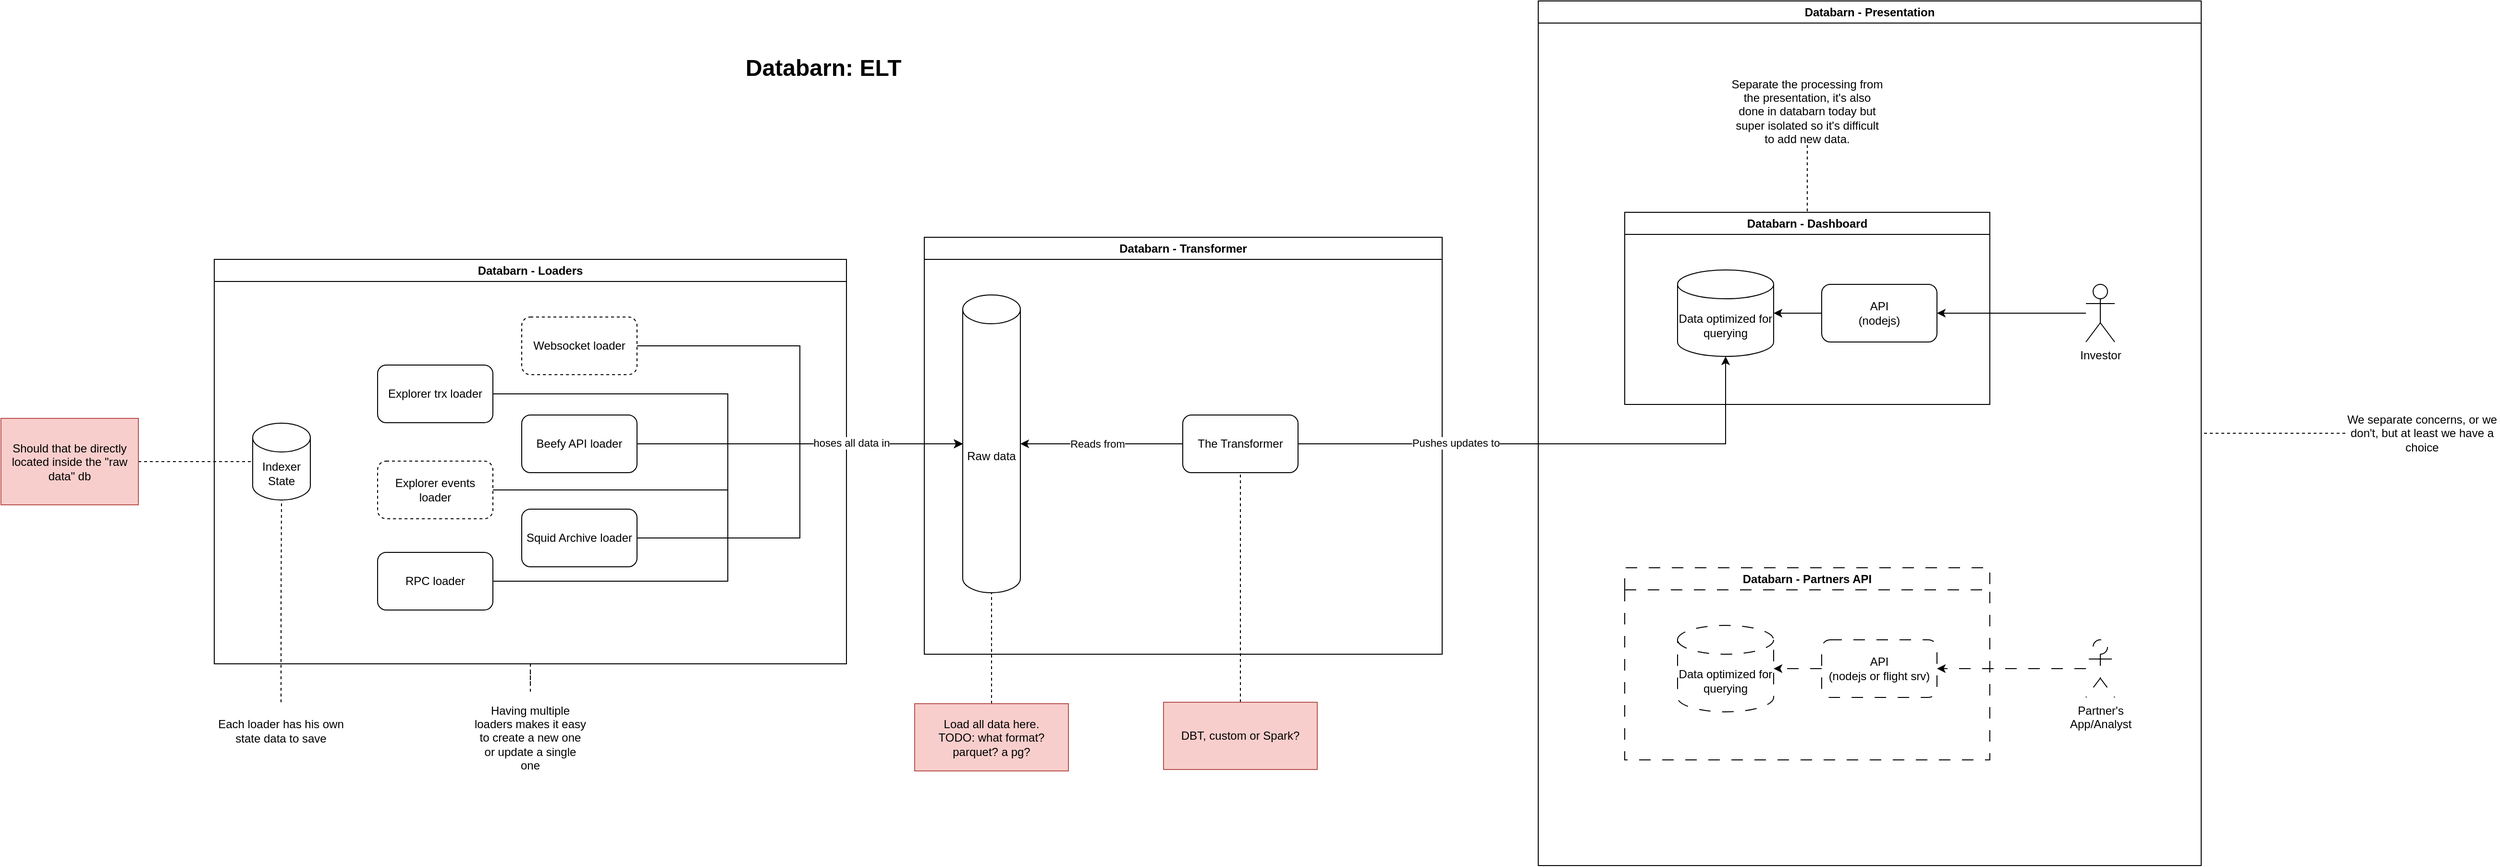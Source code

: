 <mxfile version="22.1.5" type="github" pages="2">
  <diagram id="RHRM-lToSc85SkSAnhGa" name="Simple ELT">
    <mxGraphModel dx="3820" dy="2549" grid="1" gridSize="10" guides="1" tooltips="1" connect="1" arrows="1" fold="1" page="1" pageScale="1" pageWidth="850" pageHeight="1100" math="0" shadow="0">
      <root>
        <mxCell id="0" />
        <mxCell id="1" parent="0" />
        <mxCell id="MGoUHBoFW_HpmF7n7G96-1" value="&lt;h1&gt;Databarn: ELT&lt;/h1&gt;" style="text;html=1;strokeColor=none;fillColor=none;spacing=5;spacingTop=-20;whiteSpace=wrap;overflow=hidden;rounded=0;" vertex="1" parent="1">
          <mxGeometry x="-190" y="-70" width="230" height="80" as="geometry" />
        </mxCell>
        <mxCell id="MGoUHBoFW_HpmF7n7G96-18" value="Databarn - Transformer" style="swimlane;whiteSpace=wrap;html=1;" vertex="1" parent="1">
          <mxGeometry x="1" y="126" width="539" height="434" as="geometry" />
        </mxCell>
        <mxCell id="MGoUHBoFW_HpmF7n7G96-19" value="Raw data" style="shape=cylinder3;whiteSpace=wrap;html=1;boundedLbl=1;backgroundOutline=1;size=15;" vertex="1" parent="MGoUHBoFW_HpmF7n7G96-18">
          <mxGeometry x="40" y="60" width="60" height="310" as="geometry" />
        </mxCell>
        <mxCell id="MGoUHBoFW_HpmF7n7G96-65" style="edgeStyle=orthogonalEdgeStyle;rounded=0;orthogonalLoop=1;jettySize=auto;html=1;" edge="1" parent="MGoUHBoFW_HpmF7n7G96-18" source="MGoUHBoFW_HpmF7n7G96-47" target="MGoUHBoFW_HpmF7n7G96-19">
          <mxGeometry relative="1" as="geometry" />
        </mxCell>
        <mxCell id="MGoUHBoFW_HpmF7n7G96-66" value="Reads from" style="edgeLabel;html=1;align=center;verticalAlign=middle;resizable=0;points=[];" vertex="1" connectable="0" parent="MGoUHBoFW_HpmF7n7G96-65">
          <mxGeometry x="0.06" y="1" relative="1" as="geometry">
            <mxPoint y="-1" as="offset" />
          </mxGeometry>
        </mxCell>
        <mxCell id="MGoUHBoFW_HpmF7n7G96-47" value="The Transformer" style="rounded=1;whiteSpace=wrap;html=1;" vertex="1" parent="MGoUHBoFW_HpmF7n7G96-18">
          <mxGeometry x="269" y="185" width="120" height="60" as="geometry" />
        </mxCell>
        <mxCell id="MGoUHBoFW_HpmF7n7G96-37" style="edgeStyle=orthogonalEdgeStyle;rounded=0;orthogonalLoop=1;jettySize=auto;html=1;" edge="1" parent="1" source="MGoUHBoFW_HpmF7n7G96-43" target="MGoUHBoFW_HpmF7n7G96-19">
          <mxGeometry relative="1" as="geometry">
            <mxPoint x="-298" y="339" as="sourcePoint" />
          </mxGeometry>
        </mxCell>
        <mxCell id="MGoUHBoFW_HpmF7n7G96-20" value="Databarn - Loaders" style="swimlane;whiteSpace=wrap;html=1;" vertex="1" parent="1">
          <mxGeometry x="-738" y="149" width="658" height="421" as="geometry" />
        </mxCell>
        <mxCell id="MGoUHBoFW_HpmF7n7G96-21" value="Websocket loader" style="rounded=1;whiteSpace=wrap;html=1;dashed=1;" vertex="1" parent="MGoUHBoFW_HpmF7n7G96-20">
          <mxGeometry x="320" y="60" width="120" height="60" as="geometry" />
        </mxCell>
        <mxCell id="MGoUHBoFW_HpmF7n7G96-23" value="Squid Archive loader" style="rounded=1;whiteSpace=wrap;html=1;" vertex="1" parent="MGoUHBoFW_HpmF7n7G96-20">
          <mxGeometry x="320" y="260" width="120" height="60" as="geometry" />
        </mxCell>
        <mxCell id="MGoUHBoFW_HpmF7n7G96-24" value="Explorer events loader" style="rounded=1;whiteSpace=wrap;html=1;dashed=1;" vertex="1" parent="MGoUHBoFW_HpmF7n7G96-20">
          <mxGeometry x="170" y="210" width="120" height="60" as="geometry" />
        </mxCell>
        <mxCell id="MGoUHBoFW_HpmF7n7G96-25" value="Explorer trx loader" style="rounded=1;whiteSpace=wrap;html=1;" vertex="1" parent="MGoUHBoFW_HpmF7n7G96-20">
          <mxGeometry x="170" y="110" width="120" height="60" as="geometry" />
        </mxCell>
        <mxCell id="MGoUHBoFW_HpmF7n7G96-27" value="RPC loader" style="rounded=1;whiteSpace=wrap;html=1;" vertex="1" parent="MGoUHBoFW_HpmF7n7G96-20">
          <mxGeometry x="170" y="305" width="120" height="60" as="geometry" />
        </mxCell>
        <mxCell id="MGoUHBoFW_HpmF7n7G96-26" value="Indexer State" style="shape=cylinder3;whiteSpace=wrap;html=1;boundedLbl=1;backgroundOutline=1;size=15;" vertex="1" parent="MGoUHBoFW_HpmF7n7G96-20">
          <mxGeometry x="40" y="170.5" width="60" height="80" as="geometry" />
        </mxCell>
        <mxCell id="MGoUHBoFW_HpmF7n7G96-29" style="edgeStyle=orthogonalEdgeStyle;rounded=0;orthogonalLoop=1;jettySize=auto;html=1;endArrow=none;endFill=0;dashed=1;" edge="1" parent="1" source="MGoUHBoFW_HpmF7n7G96-28" target="MGoUHBoFW_HpmF7n7G96-26">
          <mxGeometry relative="1" as="geometry" />
        </mxCell>
        <mxCell id="MGoUHBoFW_HpmF7n7G96-28" value="Each loader has his own state data to save" style="text;html=1;strokeColor=none;fillColor=none;align=center;verticalAlign=middle;whiteSpace=wrap;rounded=0;" vertex="1" parent="1">
          <mxGeometry x="-740" y="610" width="143" height="60" as="geometry" />
        </mxCell>
        <mxCell id="MGoUHBoFW_HpmF7n7G96-31" style="edgeStyle=orthogonalEdgeStyle;rounded=0;orthogonalLoop=1;jettySize=auto;html=1;endArrow=none;endFill=0;dashed=1;" edge="1" parent="1" source="MGoUHBoFW_HpmF7n7G96-30" target="MGoUHBoFW_HpmF7n7G96-20">
          <mxGeometry relative="1" as="geometry">
            <mxPoint x="-468" y="204" as="targetPoint" />
          </mxGeometry>
        </mxCell>
        <mxCell id="MGoUHBoFW_HpmF7n7G96-30" value="Having multiple loaders makes it easy to create a new one or update a single one" style="text;html=1;strokeColor=none;fillColor=none;align=center;verticalAlign=middle;whiteSpace=wrap;rounded=0;" vertex="1" parent="1">
          <mxGeometry x="-469" y="599" width="120" height="95" as="geometry" />
        </mxCell>
        <mxCell id="MGoUHBoFW_HpmF7n7G96-35" style="edgeStyle=orthogonalEdgeStyle;rounded=0;orthogonalLoop=1;jettySize=auto;html=1;dashed=1;endArrow=none;endFill=0;" edge="1" parent="1" source="MGoUHBoFW_HpmF7n7G96-34" target="MGoUHBoFW_HpmF7n7G96-19">
          <mxGeometry relative="1" as="geometry" />
        </mxCell>
        <mxCell id="MGoUHBoFW_HpmF7n7G96-34" value="Load all data here.&lt;br&gt;TODO: what format?&lt;br&gt;parquet? a pg?" style="text;html=1;strokeColor=#b85450;fillColor=#f8cecc;align=center;verticalAlign=middle;whiteSpace=wrap;rounded=0;" vertex="1" parent="1">
          <mxGeometry x="-9" y="611.5" width="160" height="70" as="geometry" />
        </mxCell>
        <mxCell id="MGoUHBoFW_HpmF7n7G96-39" style="edgeStyle=orthogonalEdgeStyle;rounded=0;orthogonalLoop=1;jettySize=auto;html=1;" edge="1" parent="1" source="MGoUHBoFW_HpmF7n7G96-21" target="MGoUHBoFW_HpmF7n7G96-19">
          <mxGeometry relative="1" as="geometry" />
        </mxCell>
        <mxCell id="MGoUHBoFW_HpmF7n7G96-40" style="edgeStyle=orthogonalEdgeStyle;rounded=0;orthogonalLoop=1;jettySize=auto;html=1;" edge="1" parent="1" source="MGoUHBoFW_HpmF7n7G96-23" target="MGoUHBoFW_HpmF7n7G96-19">
          <mxGeometry relative="1" as="geometry" />
        </mxCell>
        <mxCell id="MGoUHBoFW_HpmF7n7G96-41" style="edgeStyle=orthogonalEdgeStyle;rounded=0;orthogonalLoop=1;jettySize=auto;html=1;" edge="1" parent="1" source="MGoUHBoFW_HpmF7n7G96-24" target="MGoUHBoFW_HpmF7n7G96-19">
          <mxGeometry relative="1" as="geometry" />
        </mxCell>
        <mxCell id="MGoUHBoFW_HpmF7n7G96-42" style="edgeStyle=orthogonalEdgeStyle;rounded=0;orthogonalLoop=1;jettySize=auto;html=1;" edge="1" parent="1" source="MGoUHBoFW_HpmF7n7G96-27" target="MGoUHBoFW_HpmF7n7G96-19">
          <mxGeometry relative="1" as="geometry" />
        </mxCell>
        <mxCell id="MGoUHBoFW_HpmF7n7G96-43" value="Beefy API loader" style="rounded=1;whiteSpace=wrap;html=1;" vertex="1" parent="1">
          <mxGeometry x="-418" y="311" width="120" height="60" as="geometry" />
        </mxCell>
        <mxCell id="MGoUHBoFW_HpmF7n7G96-44" style="edgeStyle=orthogonalEdgeStyle;rounded=0;orthogonalLoop=1;jettySize=auto;html=1;" edge="1" parent="1" source="MGoUHBoFW_HpmF7n7G96-25" target="MGoUHBoFW_HpmF7n7G96-19">
          <mxGeometry relative="1" as="geometry" />
        </mxCell>
        <mxCell id="MGoUHBoFW_HpmF7n7G96-45" value="hoses all data in" style="edgeLabel;html=1;align=center;verticalAlign=middle;resizable=0;points=[];" vertex="1" connectable="0" parent="MGoUHBoFW_HpmF7n7G96-44">
          <mxGeometry x="0.515" y="1" relative="1" as="geometry">
            <mxPoint x="15" as="offset" />
          </mxGeometry>
        </mxCell>
        <mxCell id="MGoUHBoFW_HpmF7n7G96-49" style="edgeStyle=orthogonalEdgeStyle;rounded=0;orthogonalLoop=1;jettySize=auto;html=1;entryX=0.5;entryY=1;entryDx=0;entryDy=0;dashed=1;endArrow=none;endFill=0;" edge="1" parent="1" source="MGoUHBoFW_HpmF7n7G96-48" target="MGoUHBoFW_HpmF7n7G96-47">
          <mxGeometry relative="1" as="geometry" />
        </mxCell>
        <mxCell id="MGoUHBoFW_HpmF7n7G96-48" value="DBT, custom or Spark?" style="text;html=1;strokeColor=#b85450;fillColor=#f8cecc;align=center;verticalAlign=middle;whiteSpace=wrap;rounded=0;" vertex="1" parent="1">
          <mxGeometry x="250" y="610" width="160" height="70" as="geometry" />
        </mxCell>
        <mxCell id="MGoUHBoFW_HpmF7n7G96-51" style="edgeStyle=orthogonalEdgeStyle;rounded=0;orthogonalLoop=1;jettySize=auto;html=1;dashed=1;endArrow=none;endFill=0;" edge="1" parent="1" source="MGoUHBoFW_HpmF7n7G96-50" target="MGoUHBoFW_HpmF7n7G96-26">
          <mxGeometry relative="1" as="geometry" />
        </mxCell>
        <mxCell id="MGoUHBoFW_HpmF7n7G96-50" value="Should that be directly located inside the &quot;raw data&quot; db" style="text;html=1;strokeColor=#b85450;fillColor=#f8cecc;align=center;verticalAlign=middle;whiteSpace=wrap;rounded=0;" vertex="1" parent="1">
          <mxGeometry x="-960" y="314.5" width="143" height="90" as="geometry" />
        </mxCell>
        <mxCell id="MGoUHBoFW_HpmF7n7G96-60" value="Databarn - Presentation" style="swimlane;whiteSpace=wrap;html=1;" vertex="1" parent="1">
          <mxGeometry x="640" y="-120" width="690" height="900" as="geometry" />
        </mxCell>
        <mxCell id="MGoUHBoFW_HpmF7n7G96-3" value="Databarn - Dashboard" style="swimlane;whiteSpace=wrap;html=1;" vertex="1" parent="MGoUHBoFW_HpmF7n7G96-60">
          <mxGeometry x="90" y="220" width="380" height="200" as="geometry" />
        </mxCell>
        <mxCell id="MGoUHBoFW_HpmF7n7G96-2" value="Data optimized for querying" style="shape=cylinder3;whiteSpace=wrap;html=1;boundedLbl=1;backgroundOutline=1;size=15;" vertex="1" parent="MGoUHBoFW_HpmF7n7G96-3">
          <mxGeometry x="55" y="60" width="100" height="90" as="geometry" />
        </mxCell>
        <mxCell id="MGoUHBoFW_HpmF7n7G96-4" value="API&lt;br&gt;(nodejs)" style="rounded=1;whiteSpace=wrap;html=1;" vertex="1" parent="MGoUHBoFW_HpmF7n7G96-3">
          <mxGeometry x="205" y="75" width="120" height="60" as="geometry" />
        </mxCell>
        <mxCell id="MGoUHBoFW_HpmF7n7G96-6" style="edgeStyle=orthogonalEdgeStyle;rounded=0;orthogonalLoop=1;jettySize=auto;html=1;exitX=0;exitY=0.5;exitDx=0;exitDy=0;entryX=1;entryY=0.5;entryDx=0;entryDy=0;entryPerimeter=0;" edge="1" parent="MGoUHBoFW_HpmF7n7G96-3" source="MGoUHBoFW_HpmF7n7G96-4" target="MGoUHBoFW_HpmF7n7G96-2">
          <mxGeometry relative="1" as="geometry" />
        </mxCell>
        <mxCell id="MGoUHBoFW_HpmF7n7G96-9" style="edgeStyle=orthogonalEdgeStyle;rounded=0;orthogonalLoop=1;jettySize=auto;html=1;" edge="1" parent="MGoUHBoFW_HpmF7n7G96-60" source="MGoUHBoFW_HpmF7n7G96-5" target="MGoUHBoFW_HpmF7n7G96-4">
          <mxGeometry relative="1" as="geometry" />
        </mxCell>
        <mxCell id="MGoUHBoFW_HpmF7n7G96-5" value="Investor" style="shape=umlActor;verticalLabelPosition=bottom;verticalAlign=top;html=1;outlineConnect=0;" vertex="1" parent="MGoUHBoFW_HpmF7n7G96-60">
          <mxGeometry x="570" y="295" width="30" height="60" as="geometry" />
        </mxCell>
        <mxCell id="MGoUHBoFW_HpmF7n7G96-33" style="edgeStyle=orthogonalEdgeStyle;rounded=0;orthogonalLoop=1;jettySize=auto;html=1;dashed=1;endArrow=none;endFill=0;" edge="1" parent="MGoUHBoFW_HpmF7n7G96-60" source="MGoUHBoFW_HpmF7n7G96-32" target="MGoUHBoFW_HpmF7n7G96-3">
          <mxGeometry relative="1" as="geometry" />
        </mxCell>
        <mxCell id="MGoUHBoFW_HpmF7n7G96-32" value="Separate the processing from the presentation, it&#39;s also done in databarn today but super isolated so it&#39;s difficult to add new data." style="text;html=1;strokeColor=none;fillColor=none;align=center;verticalAlign=middle;whiteSpace=wrap;rounded=0;" vertex="1" parent="MGoUHBoFW_HpmF7n7G96-60">
          <mxGeometry x="200" y="80" width="160" height="70" as="geometry" />
        </mxCell>
        <mxCell id="MGoUHBoFW_HpmF7n7G96-52" value="Databarn - Partners API" style="swimlane;whiteSpace=wrap;html=1;dashed=1;dashPattern=12 12;" vertex="1" parent="MGoUHBoFW_HpmF7n7G96-60">
          <mxGeometry x="90" y="590" width="380" height="200" as="geometry" />
        </mxCell>
        <mxCell id="MGoUHBoFW_HpmF7n7G96-53" value="Data optimized for querying" style="shape=cylinder3;whiteSpace=wrap;html=1;boundedLbl=1;backgroundOutline=1;size=15;dashed=1;dashPattern=12 12;" vertex="1" parent="MGoUHBoFW_HpmF7n7G96-52">
          <mxGeometry x="55" y="60" width="100" height="90" as="geometry" />
        </mxCell>
        <mxCell id="MGoUHBoFW_HpmF7n7G96-54" value="API&lt;br&gt;(nodejs or flight srv)" style="rounded=1;whiteSpace=wrap;html=1;dashed=1;dashPattern=12 12;" vertex="1" parent="MGoUHBoFW_HpmF7n7G96-52">
          <mxGeometry x="205" y="75" width="120" height="60" as="geometry" />
        </mxCell>
        <mxCell id="MGoUHBoFW_HpmF7n7G96-55" style="edgeStyle=orthogonalEdgeStyle;rounded=0;orthogonalLoop=1;jettySize=auto;html=1;exitX=0;exitY=0.5;exitDx=0;exitDy=0;entryX=1;entryY=0.5;entryDx=0;entryDy=0;entryPerimeter=0;dashed=1;dashPattern=12 12;" edge="1" parent="MGoUHBoFW_HpmF7n7G96-52" source="MGoUHBoFW_HpmF7n7G96-54" target="MGoUHBoFW_HpmF7n7G96-53">
          <mxGeometry relative="1" as="geometry" />
        </mxCell>
        <mxCell id="MGoUHBoFW_HpmF7n7G96-56" style="edgeStyle=orthogonalEdgeStyle;rounded=0;orthogonalLoop=1;jettySize=auto;html=1;dashed=1;dashPattern=12 12;" edge="1" parent="MGoUHBoFW_HpmF7n7G96-60" source="MGoUHBoFW_HpmF7n7G96-57" target="MGoUHBoFW_HpmF7n7G96-54">
          <mxGeometry relative="1" as="geometry" />
        </mxCell>
        <mxCell id="MGoUHBoFW_HpmF7n7G96-57" value="Partner&#39;s&lt;br&gt;App/Analyst" style="shape=umlActor;verticalLabelPosition=bottom;verticalAlign=top;html=1;outlineConnect=0;dashed=1;dashPattern=12 12;" vertex="1" parent="MGoUHBoFW_HpmF7n7G96-60">
          <mxGeometry x="570" y="665" width="30" height="60" as="geometry" />
        </mxCell>
        <mxCell id="MGoUHBoFW_HpmF7n7G96-62" style="edgeStyle=orthogonalEdgeStyle;rounded=0;orthogonalLoop=1;jettySize=auto;html=1;dashed=1;endArrow=none;endFill=0;" edge="1" parent="1" source="MGoUHBoFW_HpmF7n7G96-61" target="MGoUHBoFW_HpmF7n7G96-60">
          <mxGeometry relative="1" as="geometry" />
        </mxCell>
        <mxCell id="MGoUHBoFW_HpmF7n7G96-61" value="We separate concerns, or we don&#39;t, but at least we have a choice" style="text;html=1;strokeColor=none;fillColor=none;align=center;verticalAlign=middle;whiteSpace=wrap;rounded=0;" vertex="1" parent="1">
          <mxGeometry x="1480" y="295" width="160" height="70" as="geometry" />
        </mxCell>
        <mxCell id="MGoUHBoFW_HpmF7n7G96-63" style="edgeStyle=orthogonalEdgeStyle;rounded=0;orthogonalLoop=1;jettySize=auto;html=1;" edge="1" parent="1" source="MGoUHBoFW_HpmF7n7G96-47" target="MGoUHBoFW_HpmF7n7G96-2">
          <mxGeometry relative="1" as="geometry" />
        </mxCell>
        <mxCell id="MGoUHBoFW_HpmF7n7G96-64" value="Pushes updates to" style="edgeLabel;html=1;align=center;verticalAlign=middle;resizable=0;points=[];" vertex="1" connectable="0" parent="MGoUHBoFW_HpmF7n7G96-63">
          <mxGeometry x="-0.388" y="1" relative="1" as="geometry">
            <mxPoint as="offset" />
          </mxGeometry>
        </mxCell>
      </root>
    </mxGraphModel>
  </diagram>
  <diagram name="overkill-streaming-design" id="d61cFQMUThN0K3jyABDj">
    <mxGraphModel dx="3576" dy="2963" grid="1" gridSize="10" guides="1" tooltips="1" connect="1" arrows="1" fold="1" page="1" pageScale="1" pageWidth="850" pageHeight="1100" math="0" shadow="0">
      <root>
        <mxCell id="0" />
        <mxCell id="1" parent="0" />
        <mxCell id="mptU31HQFR-m2cuub4Bu-2" value="explorer call" style="rounded=0;whiteSpace=wrap;html=1;fontSize=12;glass=0;strokeWidth=1;shadow=0;fillColor=#ffe6cc;strokeColor=#d79b00;" parent="1" vertex="1">
          <mxGeometry x="270" y="-320" width="120" height="32.2" as="geometry" />
        </mxCell>
        <mxCell id="mptU31HQFR-m2cuub4Bu-3" value="rpc call" style="rounded=0;whiteSpace=wrap;html=1;fontSize=12;glass=0;strokeWidth=1;shadow=0;fillColor=#dae8fc;strokeColor=#6c8ebf;" parent="1" vertex="1">
          <mxGeometry x="270" y="-280" width="108.12" height="32.2" as="geometry" />
        </mxCell>
        <mxCell id="mptU31HQFR-m2cuub4Bu-4" value="git call" style="rounded=0;whiteSpace=wrap;html=1;fontSize=12;glass=0;strokeWidth=1;shadow=0;fillColor=#d5e8d4;strokeColor=#82b366;" parent="1" vertex="1">
          <mxGeometry x="270" y="-360" width="108.12" height="32.2" as="geometry" />
        </mxCell>
        <mxCell id="mptU31HQFR-m2cuub4Bu-5" value="db call" style="rounded=0;whiteSpace=wrap;html=1;fontSize=12;glass=0;strokeWidth=1;shadow=0;fillColor=#e1d5e7;strokeColor=#9673a6;" parent="1" vertex="1">
          <mxGeometry x="270" y="-240" width="108.12" height="32.2" as="geometry" />
        </mxCell>
        <mxCell id="mptU31HQFR-m2cuub4Bu-6" value="beefy api call" style="rounded=0;whiteSpace=wrap;html=1;fontSize=12;glass=0;strokeWidth=1;shadow=0;fillColor=#f8cecc;strokeColor=#b85450;" parent="1" vertex="1">
          <mxGeometry x="270" y="-200" width="120" height="32.2" as="geometry" />
        </mxCell>
        <mxCell id="mptU31HQFR-m2cuub4Bu-7" value="thegraph call" style="rounded=0;whiteSpace=wrap;html=1;fontSize=12;glass=0;strokeWidth=1;shadow=0;fillColor=#fff2cc;strokeColor=#d6b656;" parent="1" vertex="1">
          <mxGeometry x="270" y="-158.5" width="120" height="32.2" as="geometry" />
        </mxCell>
        <mxCell id="mptU31HQFR-m2cuub4Bu-27" value="Archive every raw data source" style="swimlane;whiteSpace=wrap;html=1;" parent="1" vertex="1">
          <mxGeometry x="80" y="210" width="1380" height="530" as="geometry">
            <mxRectangle x="380" y="-230" width="80" height="30" as="alternateBounds" />
          </mxGeometry>
        </mxCell>
        <mxCell id="mptU31HQFR-m2cuub4Bu-36" style="edgeStyle=orthogonalEdgeStyle;rounded=0;orthogonalLoop=1;jettySize=auto;html=1;exitX=1;exitY=0.5;exitDx=0;exitDy=0;entryX=0;entryY=0.5;entryDx=0;entryDy=0;jumpStyle=arc;jumpSize=12;" parent="mptU31HQFR-m2cuub4Bu-27" edge="1">
          <mxGeometry relative="1" as="geometry">
            <mxPoint x="250" y="358" as="targetPoint" />
            <mxPoint x="150" y="297.75" as="sourcePoint" />
          </mxGeometry>
        </mxCell>
        <mxCell id="mptU31HQFR-m2cuub4Bu-37" style="edgeStyle=orthogonalEdgeStyle;rounded=0;orthogonalLoop=1;jettySize=auto;html=1;exitX=1;exitY=0.5;exitDx=0;exitDy=0;jumpStyle=arc;jumpSize=12;" parent="mptU31HQFR-m2cuub4Bu-27" edge="1">
          <mxGeometry relative="1" as="geometry">
            <mxPoint x="310" y="298.25" as="sourcePoint" />
          </mxGeometry>
        </mxCell>
        <mxCell id="mptU31HQFR-m2cuub4Bu-38" style="edgeStyle=orthogonalEdgeStyle;rounded=0;orthogonalLoop=1;jettySize=auto;html=1;exitX=1;exitY=0.5;exitDx=0;exitDy=0;exitPerimeter=0;jumpStyle=arc;jumpSize=12;" parent="mptU31HQFR-m2cuub4Bu-27" edge="1">
          <mxGeometry relative="1" as="geometry">
            <mxPoint x="470" y="298.25" as="sourcePoint" />
          </mxGeometry>
        </mxCell>
        <mxCell id="mptU31HQFR-m2cuub4Bu-11" value="Any raw source" style="rounded=0;whiteSpace=wrap;html=1;" parent="mptU31HQFR-m2cuub4Bu-27" vertex="1">
          <mxGeometry x="90" y="322.2" width="120" height="60" as="geometry" />
        </mxCell>
        <mxCell id="mptU31HQFR-m2cuub4Bu-17" value="raw data stream" style="shape=cylinder3;whiteSpace=wrap;html=1;boundedLbl=1;backgroundOutline=1;size=8.5;rotation=90;fillColor=#d5e8d4;horizontal=0;strokeColor=#82b366;" parent="mptU31HQFR-m2cuub4Bu-27" vertex="1">
          <mxGeometry x="390" y="237.2" width="30" height="230" as="geometry" />
        </mxCell>
        <mxCell id="mptU31HQFR-m2cuub4Bu-18" style="edgeStyle=orthogonalEdgeStyle;rounded=0;orthogonalLoop=1;jettySize=auto;html=1;exitX=1;exitY=0.5;exitDx=0;exitDy=0;entryX=0.5;entryY=1;entryDx=0;entryDy=0;entryPerimeter=0;" parent="mptU31HQFR-m2cuub4Bu-27" source="mptU31HQFR-m2cuub4Bu-11" target="mptU31HQFR-m2cuub4Bu-17" edge="1">
          <mxGeometry relative="1" as="geometry" />
        </mxCell>
        <mxCell id="mptU31HQFR-m2cuub4Bu-19" value="Raw data archives" style="shape=cylinder3;whiteSpace=wrap;html=1;boundedLbl=1;backgroundOutline=1;size=15;" parent="mptU31HQFR-m2cuub4Bu-27" vertex="1">
          <mxGeometry x="705" y="136.1" width="120" height="113.9" as="geometry" />
        </mxCell>
        <mxCell id="mptU31HQFR-m2cuub4Bu-22" style="edgeStyle=orthogonalEdgeStyle;rounded=0;orthogonalLoop=1;jettySize=auto;html=1;exitX=0.5;exitY=0;exitDx=0;exitDy=0;exitPerimeter=0;entryX=0;entryY=0.5;entryDx=0;entryDy=0;entryPerimeter=0;curved=1;" parent="mptU31HQFR-m2cuub4Bu-27" source="mptU31HQFR-m2cuub4Bu-17" target="mptU31HQFR-m2cuub4Bu-19" edge="1">
          <mxGeometry relative="1" as="geometry" />
        </mxCell>
        <mxCell id="mptU31HQFR-m2cuub4Bu-24" value="Further processing" style="rounded=1;whiteSpace=wrap;html=1;" parent="mptU31HQFR-m2cuub4Bu-27" vertex="1">
          <mxGeometry x="705" y="322.2" width="120" height="60" as="geometry" />
        </mxCell>
        <mxCell id="mptU31HQFR-m2cuub4Bu-23" style="edgeStyle=orthogonalEdgeStyle;rounded=0;orthogonalLoop=1;jettySize=auto;html=1;exitX=0.5;exitY=0;exitDx=0;exitDy=0;exitPerimeter=0;entryX=0;entryY=0.5;entryDx=0;entryDy=0;" parent="mptU31HQFR-m2cuub4Bu-27" source="mptU31HQFR-m2cuub4Bu-17" target="mptU31HQFR-m2cuub4Bu-24" edge="1">
          <mxGeometry relative="1" as="geometry">
            <mxPoint x="685" y="352" as="targetPoint" />
          </mxGeometry>
        </mxCell>
        <mxCell id="mptU31HQFR-m2cuub4Bu-25" value="Probably some parquet files" style="text;html=1;strokeColor=none;fillColor=none;align=center;verticalAlign=middle;whiteSpace=wrap;rounded=0;" parent="mptU31HQFR-m2cuub4Bu-27" vertex="1">
          <mxGeometry x="625" y="70" width="90" height="30" as="geometry" />
        </mxCell>
        <mxCell id="mptU31HQFR-m2cuub4Bu-26" style="edgeStyle=orthogonalEdgeStyle;rounded=0;orthogonalLoop=1;jettySize=auto;html=1;exitX=1;exitY=0.5;exitDx=0;exitDy=0;entryX=0.5;entryY=0;entryDx=0;entryDy=0;entryPerimeter=0;dashed=1;endArrow=none;endFill=0;" parent="mptU31HQFR-m2cuub4Bu-27" source="mptU31HQFR-m2cuub4Bu-25" target="mptU31HQFR-m2cuub4Bu-19" edge="1">
          <mxGeometry relative="1" as="geometry" />
        </mxCell>
        <mxCell id="mptU31HQFR-m2cuub4Bu-42" value="&lt;h1&gt;All raw data must be archived&lt;/h1&gt;&lt;p&gt;We don&#39;t care how much space it takes, we keep all the data.&lt;/p&gt;&lt;p&gt;Having streams make it easy to pour all data into an archive for further processing or replays if needed. We just can&#39;t loose the data.&lt;/p&gt;&lt;p&gt;We do not need to archive intermediate representations&lt;/p&gt;" style="text;html=1;strokeColor=none;fillColor=none;spacing=5;spacingTop=-20;whiteSpace=wrap;overflow=hidden;rounded=0;" parent="mptU31HQFR-m2cuub4Bu-27" vertex="1">
          <mxGeometry x="70" y="80" width="360" height="160" as="geometry" />
        </mxCell>
        <mxCell id="mptU31HQFR-m2cuub4Bu-48" style="edgeStyle=orthogonalEdgeStyle;rounded=0;orthogonalLoop=1;jettySize=auto;html=1;exitX=0.5;exitY=0;exitDx=0;exitDy=0;exitPerimeter=0;dashed=1;" parent="mptU31HQFR-m2cuub4Bu-27" source="mptU31HQFR-m2cuub4Bu-43" edge="1">
          <mxGeometry relative="1" as="geometry">
            <mxPoint x="1320" y="352.5" as="targetPoint" />
          </mxGeometry>
        </mxCell>
        <mxCell id="mptU31HQFR-m2cuub4Bu-43" value="enriched / cleaned stream" style="shape=cylinder3;whiteSpace=wrap;html=1;boundedLbl=1;backgroundOutline=1;size=8.5;rotation=90;horizontal=0;" parent="mptU31HQFR-m2cuub4Bu-27" vertex="1">
          <mxGeometry x="1050" y="238" width="30" height="230" as="geometry" />
        </mxCell>
        <mxCell id="mptU31HQFR-m2cuub4Bu-44" style="edgeStyle=orthogonalEdgeStyle;rounded=0;orthogonalLoop=1;jettySize=auto;html=1;exitX=1;exitY=0.5;exitDx=0;exitDy=0;entryX=0.5;entryY=1;entryDx=0;entryDy=0;entryPerimeter=0;" parent="mptU31HQFR-m2cuub4Bu-27" source="mptU31HQFR-m2cuub4Bu-24" target="mptU31HQFR-m2cuub4Bu-43" edge="1">
          <mxGeometry relative="1" as="geometry" />
        </mxCell>
        <mxCell id="mptU31HQFR-m2cuub4Bu-47" style="edgeStyle=orthogonalEdgeStyle;rounded=0;orthogonalLoop=1;jettySize=auto;html=1;exitX=0.5;exitY=0;exitDx=0;exitDy=0;exitPerimeter=0;entryX=0;entryY=0.5;entryDx=0;entryDy=0;curved=1;" parent="mptU31HQFR-m2cuub4Bu-27" source="mptU31HQFR-m2cuub4Bu-45" target="mptU31HQFR-m2cuub4Bu-24" edge="1">
          <mxGeometry relative="1" as="geometry" />
        </mxCell>
        <mxCell id="mptU31HQFR-m2cuub4Bu-45" value="another stream" style="shape=cylinder3;whiteSpace=wrap;html=1;boundedLbl=1;backgroundOutline=1;size=8.5;rotation=90;horizontal=0;" parent="mptU31HQFR-m2cuub4Bu-27" vertex="1">
          <mxGeometry x="390" y="300" width="30" height="230" as="geometry" />
        </mxCell>
        <mxCell id="mptU31HQFR-m2cuub4Bu-46" style="edgeStyle=orthogonalEdgeStyle;rounded=0;orthogonalLoop=1;jettySize=auto;html=1;entryX=0.5;entryY=1;entryDx=0;entryDy=0;entryPerimeter=0;dashed=1;" parent="mptU31HQFR-m2cuub4Bu-27" target="mptU31HQFR-m2cuub4Bu-45" edge="1">
          <mxGeometry relative="1" as="geometry">
            <mxPoint x="160" y="415" as="sourcePoint" />
            <mxPoint x="280" y="414.79" as="targetPoint" />
          </mxGeometry>
        </mxCell>
        <mxCell id="mptU31HQFR-m2cuub4Bu-82" value="foldable block" style="swimlane;whiteSpace=wrap;html=1;" parent="1" vertex="1">
          <mxGeometry x="90" y="-360" width="140" height="90" as="geometry">
            <mxRectangle x="380" y="-230" width="80" height="30" as="alternateBounds" />
          </mxGeometry>
        </mxCell>
        <mxCell id="mptU31HQFR-m2cuub4Bu-84" style="edgeStyle=orthogonalEdgeStyle;rounded=0;orthogonalLoop=1;jettySize=auto;html=1;exitX=1;exitY=0.5;exitDx=0;exitDy=0;jumpStyle=arc;jumpSize=12;" parent="mptU31HQFR-m2cuub4Bu-82" edge="1">
          <mxGeometry relative="1" as="geometry">
            <mxPoint x="310" y="298.25" as="sourcePoint" />
          </mxGeometry>
        </mxCell>
        <mxCell id="mptU31HQFR-m2cuub4Bu-85" style="edgeStyle=orthogonalEdgeStyle;rounded=0;orthogonalLoop=1;jettySize=auto;html=1;exitX=1;exitY=0.5;exitDx=0;exitDy=0;exitPerimeter=0;jumpStyle=arc;jumpSize=12;" parent="mptU31HQFR-m2cuub4Bu-82" edge="1">
          <mxGeometry relative="1" as="geometry">
            <mxPoint x="470" y="298.25" as="sourcePoint" />
          </mxGeometry>
        </mxCell>
        <mxCell id="mptU31HQFR-m2cuub4Bu-102" value="Beefy API sources" style="swimlane;whiteSpace=wrap;html=1;" parent="1" vertex="1">
          <mxGeometry x="-310" y="2920" width="1260" height="830" as="geometry">
            <mxRectangle x="380" y="-230" width="80" height="30" as="alternateBounds" />
          </mxGeometry>
        </mxCell>
        <mxCell id="mptU31HQFR-m2cuub4Bu-103" style="edgeStyle=orthogonalEdgeStyle;rounded=0;orthogonalLoop=1;jettySize=auto;html=1;exitX=1;exitY=0.5;exitDx=0;exitDy=0;jumpStyle=arc;jumpSize=12;" parent="mptU31HQFR-m2cuub4Bu-102" edge="1">
          <mxGeometry relative="1" as="geometry">
            <mxPoint x="310" y="298.25" as="sourcePoint" />
          </mxGeometry>
        </mxCell>
        <mxCell id="mptU31HQFR-m2cuub4Bu-104" style="edgeStyle=orthogonalEdgeStyle;rounded=0;orthogonalLoop=1;jettySize=auto;html=1;exitX=1;exitY=0.5;exitDx=0;exitDy=0;exitPerimeter=0;jumpStyle=arc;jumpSize=12;" parent="mptU31HQFR-m2cuub4Bu-102" edge="1">
          <mxGeometry relative="1" as="geometry">
            <mxPoint x="470" y="298.25" as="sourcePoint" />
          </mxGeometry>
        </mxCell>
        <mxCell id="mptU31HQFR-m2cuub4Bu-9" value="Boosts Source:&amp;nbsp;/boosts&lt;br&gt;func_key: chain, contract_address" style="rounded=0;whiteSpace=wrap;html=1;fontSize=12;glass=0;strokeWidth=1;shadow=0;fillColor=#f8cecc;strokeColor=#b85450;" parent="mptU31HQFR-m2cuub4Bu-102" vertex="1">
          <mxGeometry x="40" y="90" width="170" height="50" as="geometry" />
        </mxCell>
        <mxCell id="mptU31HQFR-m2cuub4Bu-114" style="edgeStyle=orthogonalEdgeStyle;rounded=0;orthogonalLoop=1;jettySize=auto;html=1;" parent="mptU31HQFR-m2cuub4Bu-102" source="mptU31HQFR-m2cuub4Bu-10" target="mptU31HQFR-m2cuub4Bu-113" edge="1">
          <mxGeometry relative="1" as="geometry" />
        </mxCell>
        <mxCell id="mptU31HQFR-m2cuub4Bu-10" value="Vaults Source:&amp;nbsp;/vaults&lt;br style=&quot;border-color: var(--border-color);&quot;&gt;func_key: chain, contract_address" style="rounded=0;whiteSpace=wrap;html=1;fontSize=12;glass=0;strokeWidth=1;shadow=0;fillColor=#f8cecc;strokeColor=#b85450;" parent="mptU31HQFR-m2cuub4Bu-102" vertex="1">
          <mxGeometry x="40" y="150" width="170" height="50" as="geometry" />
        </mxCell>
        <mxCell id="mptU31HQFR-m2cuub4Bu-215" style="edgeStyle=orthogonalEdgeStyle;rounded=0;orthogonalLoop=1;jettySize=auto;html=1;entryX=0;entryY=0.5;entryDx=0;entryDy=0;" parent="mptU31HQFR-m2cuub4Bu-102" source="mptU31HQFR-m2cuub4Bu-52" target="mptU31HQFR-m2cuub4Bu-214" edge="1">
          <mxGeometry relative="1" as="geometry" />
        </mxCell>
        <mxCell id="mptU31HQFR-m2cuub4Bu-52" value="boost updates" style="shape=cylinder3;whiteSpace=wrap;html=1;boundedLbl=1;backgroundOutline=1;size=8.5;rotation=90;fillColor=#d5e8d4;horizontal=0;strokeColor=#82b366;" parent="mptU31HQFR-m2cuub4Bu-102" vertex="1">
          <mxGeometry x="450" y="60" width="30" height="110" as="geometry" />
        </mxCell>
        <mxCell id="mptU31HQFR-m2cuub4Bu-56" value="APY Source:&amp;nbsp;/apy&lt;br style=&quot;border-color: var(--border-color);&quot;&gt;func_key: vault-id, now()" style="rounded=0;whiteSpace=wrap;html=1;fontSize=12;glass=0;strokeWidth=1;shadow=0;fillColor=#f8cecc;strokeColor=#b85450;" parent="mptU31HQFR-m2cuub4Bu-102" vertex="1">
          <mxGeometry x="40" y="620" width="170" height="50" as="geometry" />
        </mxCell>
        <mxCell id="mptU31HQFR-m2cuub4Bu-57" value="TVL Source:&amp;nbsp;/tvl&lt;br&gt;func_key: vault-id, now()" style="rounded=0;whiteSpace=wrap;html=1;fontSize=12;glass=0;strokeWidth=1;shadow=0;fillColor=#f8cecc;strokeColor=#b85450;" parent="mptU31HQFR-m2cuub4Bu-102" vertex="1">
          <mxGeometry x="40" y="680" width="170" height="50" as="geometry" />
        </mxCell>
        <mxCell id="mptU31HQFR-m2cuub4Bu-60" value="tvl snaps" style="shape=cylinder3;whiteSpace=wrap;html=1;boundedLbl=1;backgroundOutline=1;size=8.5;rotation=90;fillColor=#d5e8d4;horizontal=0;strokeColor=#82b366;" parent="mptU31HQFR-m2cuub4Bu-102" vertex="1">
          <mxGeometry x="310" y="650" width="30" height="110" as="geometry" />
        </mxCell>
        <mxCell id="mptU31HQFR-m2cuub4Bu-58" value="apy snaps" style="shape=cylinder3;whiteSpace=wrap;html=1;boundedLbl=1;backgroundOutline=1;size=8.5;rotation=90;fillColor=#d5e8d4;horizontal=0;strokeColor=#82b366;" parent="mptU31HQFR-m2cuub4Bu-102" vertex="1">
          <mxGeometry x="310" y="590" width="30" height="110" as="geometry" />
        </mxCell>
        <mxCell id="mptU31HQFR-m2cuub4Bu-61" style="edgeStyle=orthogonalEdgeStyle;rounded=0;orthogonalLoop=1;jettySize=auto;html=1;" parent="mptU31HQFR-m2cuub4Bu-102" source="mptU31HQFR-m2cuub4Bu-57" target="mptU31HQFR-m2cuub4Bu-60" edge="1">
          <mxGeometry relative="1" as="geometry" />
        </mxCell>
        <mxCell id="mptU31HQFR-m2cuub4Bu-59" style="edgeStyle=orthogonalEdgeStyle;rounded=0;orthogonalLoop=1;jettySize=auto;html=1;" parent="mptU31HQFR-m2cuub4Bu-102" source="mptU31HQFR-m2cuub4Bu-56" target="mptU31HQFR-m2cuub4Bu-58" edge="1">
          <mxGeometry relative="1" as="geometry" />
        </mxCell>
        <mxCell id="mptU31HQFR-m2cuub4Bu-105" value="Price data, snapshot every ~15min" style="text;html=1;strokeColor=none;fillColor=none;align=left;verticalAlign=middle;whiteSpace=wrap;rounded=0;" parent="mptU31HQFR-m2cuub4Bu-102" vertex="1">
          <mxGeometry x="40" y="350" width="250" height="30" as="geometry" />
        </mxCell>
        <mxCell id="mptU31HQFR-m2cuub4Bu-106" value="Referencial data: change capture every 15min" style="text;html=1;strokeColor=none;fillColor=none;align=left;verticalAlign=middle;whiteSpace=wrap;rounded=0;" parent="mptU31HQFR-m2cuub4Bu-102" vertex="1">
          <mxGeometry x="40" y="60" width="330" height="30" as="geometry" />
        </mxCell>
        <mxCell id="mptU31HQFR-m2cuub4Bu-109" value="snap to cdc" style="rounded=1;whiteSpace=wrap;html=1;fillColor=#fff2cc;strokeColor=#d6b656;" parent="mptU31HQFR-m2cuub4Bu-102" vertex="1">
          <mxGeometry x="265" y="100" width="90" height="30" as="geometry" />
        </mxCell>
        <mxCell id="mptU31HQFR-m2cuub4Bu-53" style="edgeStyle=orthogonalEdgeStyle;rounded=0;orthogonalLoop=1;jettySize=auto;html=1;" parent="mptU31HQFR-m2cuub4Bu-102" source="mptU31HQFR-m2cuub4Bu-9" target="mptU31HQFR-m2cuub4Bu-109" edge="1">
          <mxGeometry relative="1" as="geometry" />
        </mxCell>
        <mxCell id="mptU31HQFR-m2cuub4Bu-110" style="edgeStyle=orthogonalEdgeStyle;rounded=0;orthogonalLoop=1;jettySize=auto;html=1;" parent="mptU31HQFR-m2cuub4Bu-102" source="mptU31HQFR-m2cuub4Bu-109" target="mptU31HQFR-m2cuub4Bu-52" edge="1">
          <mxGeometry relative="1" as="geometry" />
        </mxCell>
        <mxCell id="mptU31HQFR-m2cuub4Bu-216" style="edgeStyle=orthogonalEdgeStyle;rounded=0;orthogonalLoop=1;jettySize=auto;html=1;entryX=0;entryY=0.5;entryDx=0;entryDy=0;" parent="mptU31HQFR-m2cuub4Bu-102" source="mptU31HQFR-m2cuub4Bu-112" target="mptU31HQFR-m2cuub4Bu-214" edge="1">
          <mxGeometry relative="1" as="geometry" />
        </mxCell>
        <mxCell id="mptU31HQFR-m2cuub4Bu-112" value="vault updates" style="shape=cylinder3;whiteSpace=wrap;html=1;boundedLbl=1;backgroundOutline=1;size=8.5;rotation=90;fillColor=#d5e8d4;horizontal=0;strokeColor=#82b366;" parent="mptU31HQFR-m2cuub4Bu-102" vertex="1">
          <mxGeometry x="450" y="120" width="30" height="110" as="geometry" />
        </mxCell>
        <mxCell id="mptU31HQFR-m2cuub4Bu-115" style="edgeStyle=orthogonalEdgeStyle;rounded=0;orthogonalLoop=1;jettySize=auto;html=1;" parent="mptU31HQFR-m2cuub4Bu-102" source="mptU31HQFR-m2cuub4Bu-113" target="mptU31HQFR-m2cuub4Bu-112" edge="1">
          <mxGeometry relative="1" as="geometry" />
        </mxCell>
        <mxCell id="mptU31HQFR-m2cuub4Bu-113" value="snap to cdc" style="rounded=1;whiteSpace=wrap;html=1;fillColor=#fff2cc;strokeColor=#d6b656;" parent="mptU31HQFR-m2cuub4Bu-102" vertex="1">
          <mxGeometry x="265" y="160" width="90" height="30" as="geometry" />
        </mxCell>
        <mxCell id="mptU31HQFR-m2cuub4Bu-116" value="Fees Source:&amp;nbsp;/fees&lt;br style=&quot;border-color: var(--border-color);&quot;&gt;func_key: vault-id" style="rounded=0;whiteSpace=wrap;html=1;fontSize=12;glass=0;strokeWidth=1;shadow=0;fillColor=#f8cecc;strokeColor=#b85450;" parent="mptU31HQFR-m2cuub4Bu-102" vertex="1">
          <mxGeometry x="40" y="210" width="170" height="50" as="geometry" />
        </mxCell>
        <mxCell id="mptU31HQFR-m2cuub4Bu-117" value="vault updates" style="shape=cylinder3;whiteSpace=wrap;html=1;boundedLbl=1;backgroundOutline=1;size=8.5;rotation=90;fillColor=#d5e8d4;horizontal=0;strokeColor=#82b366;" parent="mptU31HQFR-m2cuub4Bu-102" vertex="1">
          <mxGeometry x="450" y="180" width="30" height="110" as="geometry" />
        </mxCell>
        <mxCell id="mptU31HQFR-m2cuub4Bu-120" style="edgeStyle=orthogonalEdgeStyle;rounded=0;orthogonalLoop=1;jettySize=auto;html=1;" parent="mptU31HQFR-m2cuub4Bu-102" source="mptU31HQFR-m2cuub4Bu-118" target="mptU31HQFR-m2cuub4Bu-117" edge="1">
          <mxGeometry relative="1" as="geometry" />
        </mxCell>
        <mxCell id="mptU31HQFR-m2cuub4Bu-118" value="snap to cdc" style="rounded=1;whiteSpace=wrap;html=1;fillColor=#fff2cc;strokeColor=#d6b656;" parent="mptU31HQFR-m2cuub4Bu-102" vertex="1">
          <mxGeometry x="265" y="220" width="90" height="30" as="geometry" />
        </mxCell>
        <mxCell id="mptU31HQFR-m2cuub4Bu-119" style="edgeStyle=orthogonalEdgeStyle;rounded=0;orthogonalLoop=1;jettySize=auto;html=1;" parent="mptU31HQFR-m2cuub4Bu-102" source="mptU31HQFR-m2cuub4Bu-116" target="mptU31HQFR-m2cuub4Bu-118" edge="1">
          <mxGeometry relative="1" as="geometry" />
        </mxCell>
        <mxCell id="mptU31HQFR-m2cuub4Bu-121" value="LP prices:&amp;nbsp;/lps&lt;br&gt;func_key: vault-id, now()" style="rounded=0;whiteSpace=wrap;html=1;fontSize=12;glass=0;strokeWidth=1;shadow=0;fillColor=#f8cecc;strokeColor=#b85450;" parent="mptU31HQFR-m2cuub4Bu-102" vertex="1">
          <mxGeometry x="40" y="380" width="170" height="50" as="geometry" />
        </mxCell>
        <mxCell id="mptU31HQFR-m2cuub4Bu-122" value="lp price updates" style="shape=cylinder3;whiteSpace=wrap;html=1;boundedLbl=1;backgroundOutline=1;size=8.5;rotation=90;fillColor=#d5e8d4;horizontal=0;strokeColor=#82b366;" parent="mptU31HQFR-m2cuub4Bu-102" vertex="1">
          <mxGeometry x="310" y="350" width="30" height="110" as="geometry" />
        </mxCell>
        <mxCell id="mptU31HQFR-m2cuub4Bu-123" style="edgeStyle=orthogonalEdgeStyle;rounded=0;orthogonalLoop=1;jettySize=auto;html=1;" parent="mptU31HQFR-m2cuub4Bu-102" source="mptU31HQFR-m2cuub4Bu-121" target="mptU31HQFR-m2cuub4Bu-122" edge="1">
          <mxGeometry relative="1" as="geometry" />
        </mxCell>
        <mxCell id="mptU31HQFR-m2cuub4Bu-124" value="LP brk price Source:&amp;nbsp;/lps/breakdown&lt;br&gt;func_key: vault-id, now()" style="rounded=0;whiteSpace=wrap;html=1;fontSize=12;glass=0;strokeWidth=1;shadow=0;fillColor=#f8cecc;strokeColor=#b85450;" parent="mptU31HQFR-m2cuub4Bu-102" vertex="1">
          <mxGeometry x="40" y="740" width="170" height="50" as="geometry" />
        </mxCell>
        <mxCell id="mptU31HQFR-m2cuub4Bu-125" value="lp brk price snaps" style="shape=cylinder3;whiteSpace=wrap;html=1;boundedLbl=1;backgroundOutline=1;size=8.5;rotation=90;fillColor=#d5e8d4;horizontal=0;strokeColor=#82b366;" parent="mptU31HQFR-m2cuub4Bu-102" vertex="1">
          <mxGeometry x="310" y="710" width="30" height="110" as="geometry" />
        </mxCell>
        <mxCell id="mptU31HQFR-m2cuub4Bu-126" style="edgeStyle=orthogonalEdgeStyle;rounded=0;orthogonalLoop=1;jettySize=auto;html=1;" parent="mptU31HQFR-m2cuub4Bu-102" source="mptU31HQFR-m2cuub4Bu-124" target="mptU31HQFR-m2cuub4Bu-125" edge="1">
          <mxGeometry relative="1" as="geometry" />
        </mxCell>
        <mxCell id="mptU31HQFR-m2cuub4Bu-127" value="Token Source:&amp;nbsp;/tokens&lt;br style=&quot;border-color: var(--border-color);&quot;&gt;func_key: chain, contract_address" style="rounded=0;whiteSpace=wrap;html=1;fontSize=12;glass=0;strokeWidth=1;shadow=0;fillColor=#f8cecc;strokeColor=#b85450;" parent="mptU31HQFR-m2cuub4Bu-102" vertex="1">
          <mxGeometry x="40" y="270" width="170" height="50" as="geometry" />
        </mxCell>
        <mxCell id="mptU31HQFR-m2cuub4Bu-128" value="token updates" style="shape=cylinder3;whiteSpace=wrap;html=1;boundedLbl=1;backgroundOutline=1;size=8.5;rotation=90;fillColor=#d5e8d4;horizontal=0;strokeColor=#82b366;" parent="mptU31HQFR-m2cuub4Bu-102" vertex="1">
          <mxGeometry x="450" y="240" width="30" height="110" as="geometry" />
        </mxCell>
        <mxCell id="mptU31HQFR-m2cuub4Bu-129" style="edgeStyle=orthogonalEdgeStyle;rounded=0;orthogonalLoop=1;jettySize=auto;html=1;" parent="mptU31HQFR-m2cuub4Bu-102" source="mptU31HQFR-m2cuub4Bu-130" target="mptU31HQFR-m2cuub4Bu-128" edge="1">
          <mxGeometry relative="1" as="geometry" />
        </mxCell>
        <mxCell id="mptU31HQFR-m2cuub4Bu-130" value="snap to cdc" style="rounded=1;whiteSpace=wrap;html=1;fillColor=#fff2cc;strokeColor=#d6b656;" parent="mptU31HQFR-m2cuub4Bu-102" vertex="1">
          <mxGeometry x="265" y="280" width="90" height="30" as="geometry" />
        </mxCell>
        <mxCell id="mptU31HQFR-m2cuub4Bu-131" style="edgeStyle=orthogonalEdgeStyle;rounded=0;orthogonalLoop=1;jettySize=auto;html=1;" parent="mptU31HQFR-m2cuub4Bu-102" source="mptU31HQFR-m2cuub4Bu-127" target="mptU31HQFR-m2cuub4Bu-130" edge="1">
          <mxGeometry relative="1" as="geometry" />
        </mxCell>
        <mxCell id="mptU31HQFR-m2cuub4Bu-132" value="moo token prices Source:&amp;nbsp;/mootokenprice&lt;br&gt;func_key: oracle_id, now()" style="rounded=0;whiteSpace=wrap;html=1;fontSize=12;glass=0;strokeWidth=1;shadow=0;fillColor=#f8cecc;strokeColor=#b85450;" parent="mptU31HQFR-m2cuub4Bu-102" vertex="1">
          <mxGeometry x="40" y="440" width="170" height="50" as="geometry" />
        </mxCell>
        <mxCell id="mptU31HQFR-m2cuub4Bu-133" value="mootoken price updates" style="shape=cylinder3;whiteSpace=wrap;html=1;boundedLbl=1;backgroundOutline=1;size=8.5;rotation=90;fillColor=#d5e8d4;horizontal=0;strokeColor=#82b366;" parent="mptU31HQFR-m2cuub4Bu-102" vertex="1">
          <mxGeometry x="310" y="410" width="30" height="110" as="geometry" />
        </mxCell>
        <mxCell id="mptU31HQFR-m2cuub4Bu-134" style="edgeStyle=orthogonalEdgeStyle;rounded=0;orthogonalLoop=1;jettySize=auto;html=1;" parent="mptU31HQFR-m2cuub4Bu-102" source="mptU31HQFR-m2cuub4Bu-132" target="mptU31HQFR-m2cuub4Bu-133" edge="1">
          <mxGeometry relative="1" as="geometry" />
        </mxCell>
        <mxCell id="mptU31HQFR-m2cuub4Bu-135" value="Price data, snapshot every ~15min" style="text;html=1;strokeColor=none;fillColor=none;align=left;verticalAlign=middle;whiteSpace=wrap;rounded=0;" parent="mptU31HQFR-m2cuub4Bu-102" vertex="1">
          <mxGeometry x="40" y="590" width="250" height="30" as="geometry" />
        </mxCell>
        <mxCell id="mptU31HQFR-m2cuub4Bu-136" value="token prices Source:&amp;nbsp;/prices&lt;br&gt;func_key: oracle_id, now()" style="rounded=0;whiteSpace=wrap;html=1;fontSize=12;glass=0;strokeWidth=1;shadow=0;fillColor=#f8cecc;strokeColor=#b85450;" parent="mptU31HQFR-m2cuub4Bu-102" vertex="1">
          <mxGeometry x="40" y="500" width="170" height="50" as="geometry" />
        </mxCell>
        <mxCell id="mptU31HQFR-m2cuub4Bu-137" value="token price updates" style="shape=cylinder3;whiteSpace=wrap;html=1;boundedLbl=1;backgroundOutline=1;size=8.5;rotation=90;fillColor=#d5e8d4;horizontal=0;strokeColor=#82b366;" parent="mptU31HQFR-m2cuub4Bu-102" vertex="1">
          <mxGeometry x="310" y="470" width="30" height="110" as="geometry" />
        </mxCell>
        <mxCell id="mptU31HQFR-m2cuub4Bu-138" style="edgeStyle=orthogonalEdgeStyle;rounded=0;orthogonalLoop=1;jettySize=auto;html=1;" parent="mptU31HQFR-m2cuub4Bu-102" source="mptU31HQFR-m2cuub4Bu-136" target="mptU31HQFR-m2cuub4Bu-137" edge="1">
          <mxGeometry relative="1" as="geometry" />
        </mxCell>
        <mxCell id="mptU31HQFR-m2cuub4Bu-235" style="edgeStyle=orthogonalEdgeStyle;rounded=0;orthogonalLoop=1;jettySize=auto;html=1;" parent="mptU31HQFR-m2cuub4Bu-102" source="mptU31HQFR-m2cuub4Bu-214" target="mptU31HQFR-m2cuub4Bu-234" edge="1">
          <mxGeometry relative="1" as="geometry" />
        </mxCell>
        <mxCell id="mptU31HQFR-m2cuub4Bu-214" value="define beefy products" style="rounded=1;whiteSpace=wrap;html=1;" parent="mptU31HQFR-m2cuub4Bu-102" vertex="1">
          <mxGeometry x="630" y="124" width="150" height="40" as="geometry" />
        </mxCell>
        <mxCell id="mptU31HQFR-m2cuub4Bu-243" style="edgeStyle=orthogonalEdgeStyle;rounded=0;orthogonalLoop=1;jettySize=auto;html=1;exitX=1;exitY=0.5;exitDx=0;exitDy=0;" parent="mptU31HQFR-m2cuub4Bu-102" source="mptU31HQFR-m2cuub4Bu-234" target="mptU31HQFR-m2cuub4Bu-242" edge="1">
          <mxGeometry relative="1" as="geometry" />
        </mxCell>
        <mxCell id="mptU31HQFR-m2cuub4Bu-234" value="extract contracts commands" style="rounded=1;whiteSpace=wrap;html=1;" parent="mptU31HQFR-m2cuub4Bu-102" vertex="1">
          <mxGeometry x="840" y="124" width="150" height="40" as="geometry" />
        </mxCell>
        <mxCell id="mptU31HQFR-m2cuub4Bu-242" value="extract logs to watch" style="rounded=1;whiteSpace=wrap;html=1;" parent="mptU31HQFR-m2cuub4Bu-102" vertex="1">
          <mxGeometry x="1050" y="124" width="150" height="40" as="geometry" />
        </mxCell>
        <mxCell id="mptU31HQFR-m2cuub4Bu-139" value="RPC Event sources" style="swimlane;whiteSpace=wrap;html=1;" parent="1" vertex="1">
          <mxGeometry x="1130" y="2510" width="1950" height="600" as="geometry">
            <mxRectangle x="380" y="-230" width="80" height="30" as="alternateBounds" />
          </mxGeometry>
        </mxCell>
        <mxCell id="mptU31HQFR-m2cuub4Bu-140" style="edgeStyle=orthogonalEdgeStyle;rounded=0;orthogonalLoop=1;jettySize=auto;html=1;exitX=1;exitY=0.5;exitDx=0;exitDy=0;jumpStyle=arc;jumpSize=12;" parent="mptU31HQFR-m2cuub4Bu-139" edge="1">
          <mxGeometry relative="1" as="geometry">
            <mxPoint x="310" y="298.25" as="sourcePoint" />
          </mxGeometry>
        </mxCell>
        <mxCell id="mptU31HQFR-m2cuub4Bu-141" style="edgeStyle=orthogonalEdgeStyle;rounded=0;orthogonalLoop=1;jettySize=auto;html=1;exitX=1;exitY=0.5;exitDx=0;exitDy=0;exitPerimeter=0;jumpStyle=arc;jumpSize=12;" parent="mptU31HQFR-m2cuub4Bu-139" edge="1">
          <mxGeometry relative="1" as="geometry">
            <mxPoint x="470" y="298.25" as="sourcePoint" />
          </mxGeometry>
        </mxCell>
        <mxCell id="mptU31HQFR-m2cuub4Bu-142" value="explorer events" style="rounded=0;whiteSpace=wrap;html=1;fontSize=12;glass=0;strokeWidth=1;shadow=0;fillColor=#ffe6cc;strokeColor=#d79b00;" parent="mptU31HQFR-m2cuub4Bu-139" vertex="1">
          <mxGeometry x="750" y="214" width="120" height="52.2" as="geometry" />
        </mxCell>
        <mxCell id="mptU31HQFR-m2cuub4Bu-149" style="edgeStyle=orthogonalEdgeStyle;rounded=0;orthogonalLoop=1;jettySize=auto;html=1;" parent="mptU31HQFR-m2cuub4Bu-139" source="mptU31HQFR-m2cuub4Bu-143" target="mptU31HQFR-m2cuub4Bu-159" edge="1">
          <mxGeometry relative="1" as="geometry">
            <mxPoint x="955" y="290" as="targetPoint" />
          </mxGeometry>
        </mxCell>
        <mxCell id="mptU31HQFR-m2cuub4Bu-143" value="rpc websockets" style="rounded=0;whiteSpace=wrap;html=1;fontSize=12;glass=0;strokeWidth=1;shadow=0;fillColor=#dae8fc;strokeColor=#6c8ebf;" parent="mptU31HQFR-m2cuub4Bu-139" vertex="1">
          <mxGeometry x="750" y="335" width="120" height="50" as="geometry" />
        </mxCell>
        <mxCell id="mptU31HQFR-m2cuub4Bu-150" style="edgeStyle=orthogonalEdgeStyle;rounded=0;orthogonalLoop=1;jettySize=auto;html=1;exitX=1;exitY=0.5;exitDx=0;exitDy=0;" parent="mptU31HQFR-m2cuub4Bu-139" source="mptU31HQFR-m2cuub4Bu-144" target="mptU31HQFR-m2cuub4Bu-160" edge="1">
          <mxGeometry relative="1" as="geometry">
            <mxPoint x="955" y="255" as="targetPoint" />
          </mxGeometry>
        </mxCell>
        <mxCell id="mptU31HQFR-m2cuub4Bu-144" value="rpc getLogs" style="rounded=0;whiteSpace=wrap;html=1;fontSize=12;glass=0;strokeWidth=1;shadow=0;fillColor=#dae8fc;strokeColor=#6c8ebf;" parent="mptU31HQFR-m2cuub4Bu-139" vertex="1">
          <mxGeometry x="750" y="145" width="120" height="50" as="geometry" />
        </mxCell>
        <mxCell id="mptU31HQFR-m2cuub4Bu-145" value="chain logs" style="shape=cylinder3;whiteSpace=wrap;html=1;boundedLbl=1;backgroundOutline=1;size=8.5;rotation=90;horizontal=0;" parent="mptU31HQFR-m2cuub4Bu-139" vertex="1">
          <mxGeometry x="1810" y="305" width="30" height="110" as="geometry" />
        </mxCell>
        <mxCell id="mptU31HQFR-m2cuub4Bu-147" style="edgeStyle=orthogonalEdgeStyle;rounded=0;orthogonalLoop=1;jettySize=auto;html=1;" parent="mptU31HQFR-m2cuub4Bu-139" source="mptU31HQFR-m2cuub4Bu-142" target="mptU31HQFR-m2cuub4Bu-158" edge="1">
          <mxGeometry relative="1" as="geometry">
            <mxPoint x="915" y="255" as="sourcePoint" />
            <mxPoint x="955" y="186" as="targetPoint" />
          </mxGeometry>
        </mxCell>
        <mxCell id="mptU31HQFR-m2cuub4Bu-183" style="edgeStyle=orthogonalEdgeStyle;rounded=0;orthogonalLoop=1;jettySize=auto;html=1;" parent="mptU31HQFR-m2cuub4Bu-139" source="mptU31HQFR-m2cuub4Bu-157" target="mptU31HQFR-m2cuub4Bu-182" edge="1">
          <mxGeometry relative="1" as="geometry" />
        </mxCell>
        <mxCell id="mptU31HQFR-m2cuub4Bu-157" value="event de-duplicate" style="rounded=1;whiteSpace=wrap;html=1;fillColor=#fff2cc;strokeColor=#d6b656;" parent="mptU31HQFR-m2cuub4Bu-139" vertex="1">
          <mxGeometry x="1430" y="335" width="100" height="50" as="geometry" />
        </mxCell>
        <mxCell id="mptU31HQFR-m2cuub4Bu-161" style="edgeStyle=orthogonalEdgeStyle;rounded=0;orthogonalLoop=1;jettySize=auto;html=1;entryX=0;entryY=0.5;entryDx=0;entryDy=0;" parent="mptU31HQFR-m2cuub4Bu-139" source="mptU31HQFR-m2cuub4Bu-158" target="mptU31HQFR-m2cuub4Bu-200" edge="1">
          <mxGeometry relative="1" as="geometry" />
        </mxCell>
        <mxCell id="mptU31HQFR-m2cuub4Bu-158" value="explorer query +&amp;nbsp; events" style="shape=cylinder3;whiteSpace=wrap;html=1;boundedLbl=1;backgroundOutline=1;size=8.5;rotation=90;fillColor=#d5e8d4;horizontal=0;strokeColor=#82b366;" parent="mptU31HQFR-m2cuub4Bu-139" vertex="1">
          <mxGeometry x="975" y="185" width="30" height="110" as="geometry" />
        </mxCell>
        <mxCell id="mptU31HQFR-m2cuub4Bu-162" style="edgeStyle=orthogonalEdgeStyle;rounded=0;orthogonalLoop=1;jettySize=auto;html=1;entryX=0;entryY=0.5;entryDx=0;entryDy=0;" parent="mptU31HQFR-m2cuub4Bu-139" source="mptU31HQFR-m2cuub4Bu-159" target="mptU31HQFR-m2cuub4Bu-157" edge="1">
          <mxGeometry relative="1" as="geometry" />
        </mxCell>
        <mxCell id="mptU31HQFR-m2cuub4Bu-159" value="websockets events" style="shape=cylinder3;whiteSpace=wrap;html=1;boundedLbl=1;backgroundOutline=1;size=8.5;rotation=90;fillColor=#d5e8d4;horizontal=0;strokeColor=#82b366;" parent="mptU31HQFR-m2cuub4Bu-139" vertex="1">
          <mxGeometry x="975" y="305" width="30" height="110" as="geometry" />
        </mxCell>
        <mxCell id="mptU31HQFR-m2cuub4Bu-163" style="edgeStyle=orthogonalEdgeStyle;rounded=0;orthogonalLoop=1;jettySize=auto;html=1;entryX=0;entryY=0.5;entryDx=0;entryDy=0;" parent="mptU31HQFR-m2cuub4Bu-139" source="mptU31HQFR-m2cuub4Bu-160" target="mptU31HQFR-m2cuub4Bu-200" edge="1">
          <mxGeometry relative="1" as="geometry" />
        </mxCell>
        <mxCell id="mptU31HQFR-m2cuub4Bu-160" value="rpc query + events" style="shape=cylinder3;whiteSpace=wrap;html=1;boundedLbl=1;backgroundOutline=1;size=8.5;rotation=90;fillColor=#d5e8d4;horizontal=0;strokeColor=#82b366;" parent="mptU31HQFR-m2cuub4Bu-139" vertex="1">
          <mxGeometry x="975" y="115" width="30" height="110" as="geometry" />
        </mxCell>
        <mxCell id="mptU31HQFR-m2cuub4Bu-174" style="edgeStyle=orthogonalEdgeStyle;rounded=0;orthogonalLoop=1;jettySize=auto;html=1;exitX=1;exitY=0.5;exitDx=0;exitDy=0;entryX=0;entryY=0.5;entryDx=0;entryDy=0;" parent="mptU31HQFR-m2cuub4Bu-139" source="mptU31HQFR-m2cuub4Bu-166" target="mptU31HQFR-m2cuub4Bu-188" edge="1">
          <mxGeometry relative="1" as="geometry" />
        </mxCell>
        <mxCell id="mptU31HQFR-m2cuub4Bu-175" style="edgeStyle=orthogonalEdgeStyle;rounded=0;orthogonalLoop=1;jettySize=auto;html=1;entryX=0;entryY=0.5;entryDx=0;entryDy=0;" parent="mptU31HQFR-m2cuub4Bu-139" source="mptU31HQFR-m2cuub4Bu-166" target="mptU31HQFR-m2cuub4Bu-189" edge="1">
          <mxGeometry relative="1" as="geometry" />
        </mxCell>
        <mxCell id="mptU31HQFR-m2cuub4Bu-197" style="edgeStyle=orthogonalEdgeStyle;rounded=0;orthogonalLoop=1;jettySize=auto;html=1;exitX=0.5;exitY=1;exitDx=0;exitDy=0;" parent="mptU31HQFR-m2cuub4Bu-139" source="mptU31HQFR-m2cuub4Bu-166" target="mptU31HQFR-m2cuub4Bu-196" edge="1">
          <mxGeometry relative="1" as="geometry" />
        </mxCell>
        <mxCell id="mptU31HQFR-m2cuub4Bu-166" value="Event import decisions" style="rounded=1;whiteSpace=wrap;html=1;fillColor=#fff2cc;strokeColor=#d6b656;" parent="mptU31HQFR-m2cuub4Bu-139" vertex="1">
          <mxGeometry x="330" y="260" width="120" height="60" as="geometry" />
        </mxCell>
        <mxCell id="mptU31HQFR-m2cuub4Bu-184" style="edgeStyle=orthogonalEdgeStyle;rounded=0;orthogonalLoop=1;jettySize=auto;html=1;" parent="mptU31HQFR-m2cuub4Bu-139" source="mptU31HQFR-m2cuub4Bu-182" target="mptU31HQFR-m2cuub4Bu-145" edge="1">
          <mxGeometry relative="1" as="geometry" />
        </mxCell>
        <mxCell id="mptU31HQFR-m2cuub4Bu-182" value="event clean" style="rounded=1;whiteSpace=wrap;html=1;" parent="mptU31HQFR-m2cuub4Bu-139" vertex="1">
          <mxGeometry x="1590" y="340" width="120" height="40" as="geometry" />
        </mxCell>
        <mxCell id="mptU31HQFR-m2cuub4Bu-190" style="edgeStyle=orthogonalEdgeStyle;rounded=0;orthogonalLoop=1;jettySize=auto;html=1;exitX=1;exitY=0.5;exitDx=0;exitDy=0;" parent="mptU31HQFR-m2cuub4Bu-139" source="mptU31HQFR-m2cuub4Bu-188" target="mptU31HQFR-m2cuub4Bu-142" edge="1">
          <mxGeometry relative="1" as="geometry" />
        </mxCell>
        <mxCell id="mptU31HQFR-m2cuub4Bu-191" style="edgeStyle=orthogonalEdgeStyle;rounded=0;orthogonalLoop=1;jettySize=auto;html=1;entryX=0;entryY=0.5;entryDx=0;entryDy=0;" parent="mptU31HQFR-m2cuub4Bu-139" source="mptU31HQFR-m2cuub4Bu-188" target="mptU31HQFR-m2cuub4Bu-144" edge="1">
          <mxGeometry relative="1" as="geometry" />
        </mxCell>
        <mxCell id="mptU31HQFR-m2cuub4Bu-188" value="Query optimizer" style="rounded=1;whiteSpace=wrap;html=1;" parent="mptU31HQFR-m2cuub4Bu-139" vertex="1">
          <mxGeometry x="560" y="175" width="120" height="60" as="geometry" />
        </mxCell>
        <mxCell id="mptU31HQFR-m2cuub4Bu-192" style="edgeStyle=orthogonalEdgeStyle;rounded=0;orthogonalLoop=1;jettySize=auto;html=1;exitX=1;exitY=0.5;exitDx=0;exitDy=0;entryX=0;entryY=0.5;entryDx=0;entryDy=0;" parent="mptU31HQFR-m2cuub4Bu-139" source="mptU31HQFR-m2cuub4Bu-189" target="mptU31HQFR-m2cuub4Bu-143" edge="1">
          <mxGeometry relative="1" as="geometry" />
        </mxCell>
        <mxCell id="mptU31HQFR-m2cuub4Bu-189" value="Live feed&lt;br&gt;configure" style="rounded=1;whiteSpace=wrap;html=1;" parent="mptU31HQFR-m2cuub4Bu-139" vertex="1">
          <mxGeometry x="560" y="330" width="120" height="60" as="geometry" />
        </mxCell>
        <mxCell id="mptU31HQFR-m2cuub4Bu-196" value="event ingestion state" style="shape=cylinder3;whiteSpace=wrap;html=1;boundedLbl=1;backgroundOutline=1;size=15;" parent="mptU31HQFR-m2cuub4Bu-139" vertex="1">
          <mxGeometry x="340" y="365" width="100" height="80" as="geometry" />
        </mxCell>
        <mxCell id="mptU31HQFR-m2cuub4Bu-198" value="For all watched contracts and event types, remembers what is still to be fetched, what is to retry, etc" style="text;html=1;strokeColor=none;fillColor=none;align=center;verticalAlign=middle;whiteSpace=wrap;rounded=0;" parent="mptU31HQFR-m2cuub4Bu-139" vertex="1">
          <mxGeometry x="310" y="485" width="160" height="70" as="geometry" />
        </mxCell>
        <mxCell id="mptU31HQFR-m2cuub4Bu-199" style="edgeStyle=orthogonalEdgeStyle;rounded=0;orthogonalLoop=1;jettySize=auto;html=1;dashed=1;dashPattern=8 8;endArrow=none;endFill=0;" parent="mptU31HQFR-m2cuub4Bu-139" source="mptU31HQFR-m2cuub4Bu-198" target="mptU31HQFR-m2cuub4Bu-196" edge="1">
          <mxGeometry relative="1" as="geometry" />
        </mxCell>
        <mxCell id="mptU31HQFR-m2cuub4Bu-204" style="edgeStyle=orthogonalEdgeStyle;rounded=0;orthogonalLoop=1;jettySize=auto;html=1;exitX=1;exitY=0.5;exitDx=0;exitDy=0;entryX=0;entryY=0.5;entryDx=0;entryDy=0;" parent="mptU31HQFR-m2cuub4Bu-139" source="mptU31HQFR-m2cuub4Bu-200" target="mptU31HQFR-m2cuub4Bu-157" edge="1">
          <mxGeometry relative="1" as="geometry" />
        </mxCell>
        <mxCell id="mptU31HQFR-m2cuub4Bu-205" value="events" style="edgeLabel;html=1;align=center;verticalAlign=middle;resizable=0;points=[];" parent="mptU31HQFR-m2cuub4Bu-204" vertex="1" connectable="0">
          <mxGeometry x="-0.446" y="2" relative="1" as="geometry">
            <mxPoint x="13" y="-8" as="offset" />
          </mxGeometry>
        </mxCell>
        <mxCell id="mptU31HQFR-m2cuub4Bu-200" value="query status extract" style="rounded=1;whiteSpace=wrap;html=1;" parent="mptU31HQFR-m2cuub4Bu-139" vertex="1">
          <mxGeometry x="1150" y="185" width="120" height="40" as="geometry" />
        </mxCell>
        <mxCell id="mptU31HQFR-m2cuub4Bu-203" style="edgeStyle=orthogonalEdgeStyle;rounded=0;orthogonalLoop=1;jettySize=auto;html=1;exitX=0.5;exitY=1;exitDx=0;exitDy=0;exitPerimeter=0;entryX=0.5;entryY=0;entryDx=0;entryDy=0;" parent="mptU31HQFR-m2cuub4Bu-139" source="mptU31HQFR-m2cuub4Bu-201" target="mptU31HQFR-m2cuub4Bu-166" edge="1">
          <mxGeometry relative="1" as="geometry" />
        </mxCell>
        <mxCell id="mptU31HQFR-m2cuub4Bu-208" value="Notifies the optimiser to retry or validate these ranges" style="edgeLabel;html=1;align=center;verticalAlign=middle;resizable=0;points=[];" parent="mptU31HQFR-m2cuub4Bu-203" vertex="1" connectable="0">
          <mxGeometry x="0.052" y="-2" relative="1" as="geometry">
            <mxPoint x="25" y="-13" as="offset" />
          </mxGeometry>
        </mxCell>
        <mxCell id="mptU31HQFR-m2cuub4Bu-201" value="query status" style="shape=cylinder3;whiteSpace=wrap;html=1;boundedLbl=1;backgroundOutline=1;size=8.5;rotation=90;horizontal=0;" parent="mptU31HQFR-m2cuub4Bu-139" vertex="1">
          <mxGeometry x="1110" y="45" width="30" height="110" as="geometry" />
        </mxCell>
        <mxCell id="mptU31HQFR-m2cuub4Bu-202" style="edgeStyle=orthogonalEdgeStyle;rounded=0;orthogonalLoop=1;jettySize=auto;html=1;exitX=1;exitY=0.5;exitDx=0;exitDy=0;entryX=0.5;entryY=0;entryDx=0;entryDy=0;entryPerimeter=0;" parent="mptU31HQFR-m2cuub4Bu-139" source="mptU31HQFR-m2cuub4Bu-200" target="mptU31HQFR-m2cuub4Bu-201" edge="1">
          <mxGeometry relative="1" as="geometry" />
        </mxCell>
        <mxCell id="mptU31HQFR-m2cuub4Bu-206" value="query status" style="edgeLabel;html=1;align=center;verticalAlign=middle;resizable=0;points=[];" parent="mptU31HQFR-m2cuub4Bu-202" vertex="1" connectable="0">
          <mxGeometry x="-0.166" y="3" relative="1" as="geometry">
            <mxPoint as="offset" />
          </mxGeometry>
        </mxCell>
        <mxCell id="mptU31HQFR-m2cuub4Bu-241" style="edgeStyle=orthogonalEdgeStyle;rounded=0;orthogonalLoop=1;jettySize=auto;html=1;entryX=0;entryY=0.5;entryDx=0;entryDy=0;" parent="mptU31HQFR-m2cuub4Bu-139" source="mptU31HQFR-m2cuub4Bu-240" target="mptU31HQFR-m2cuub4Bu-166" edge="1">
          <mxGeometry relative="1" as="geometry" />
        </mxCell>
        <mxCell id="mptU31HQFR-m2cuub4Bu-240" value="new logs to watch" style="shape=cylinder3;whiteSpace=wrap;html=1;boundedLbl=1;backgroundOutline=1;size=8.5;rotation=90;horizontal=0;" parent="mptU31HQFR-m2cuub4Bu-139" vertex="1">
          <mxGeometry x="160" y="220" width="30" height="140" as="geometry" />
        </mxCell>
        <mxCell id="mptU31HQFR-m2cuub4Bu-152" value="Stateless processing" style="rounded=1;whiteSpace=wrap;html=1;" parent="1" vertex="1">
          <mxGeometry x="460" y="-370" width="120" height="40" as="geometry" />
        </mxCell>
        <mxCell id="mptU31HQFR-m2cuub4Bu-154" value="Stateful processing" style="rounded=1;whiteSpace=wrap;html=1;fillColor=#fff2cc;strokeColor=#d6b656;" parent="1" vertex="1">
          <mxGeometry x="460" y="-320" width="120" height="40" as="geometry" />
        </mxCell>
        <mxCell id="mptU31HQFR-m2cuub4Bu-155" value="Sources" style="text;html=1;strokeColor=none;fillColor=none;align=left;verticalAlign=middle;whiteSpace=wrap;rounded=0;" parent="1" vertex="1">
          <mxGeometry x="270" y="-400" width="60" height="30" as="geometry" />
        </mxCell>
        <mxCell id="mptU31HQFR-m2cuub4Bu-156" value="Processing" style="text;html=1;strokeColor=none;fillColor=none;align=left;verticalAlign=middle;whiteSpace=wrap;rounded=0;" parent="1" vertex="1">
          <mxGeometry x="460" y="-400" width="60" height="30" as="geometry" />
        </mxCell>
        <mxCell id="mptU31HQFR-m2cuub4Bu-167" value="Blockchain Blocks" style="swimlane;whiteSpace=wrap;html=1;" parent="1" vertex="1">
          <mxGeometry x="110" y="2180" width="840" height="242.5" as="geometry">
            <mxRectangle x="380" y="-230" width="80" height="30" as="alternateBounds" />
          </mxGeometry>
        </mxCell>
        <mxCell id="mptU31HQFR-m2cuub4Bu-168" style="edgeStyle=orthogonalEdgeStyle;rounded=0;orthogonalLoop=1;jettySize=auto;html=1;exitX=1;exitY=0.5;exitDx=0;exitDy=0;jumpStyle=arc;jumpSize=12;" parent="mptU31HQFR-m2cuub4Bu-167" edge="1">
          <mxGeometry relative="1" as="geometry">
            <mxPoint x="310" y="298.25" as="sourcePoint" />
          </mxGeometry>
        </mxCell>
        <mxCell id="mptU31HQFR-m2cuub4Bu-169" style="edgeStyle=orthogonalEdgeStyle;rounded=0;orthogonalLoop=1;jettySize=auto;html=1;exitX=1;exitY=0.5;exitDx=0;exitDy=0;exitPerimeter=0;jumpStyle=arc;jumpSize=12;" parent="mptU31HQFR-m2cuub4Bu-167" edge="1">
          <mxGeometry relative="1" as="geometry">
            <mxPoint x="470" y="298.25" as="sourcePoint" />
          </mxGeometry>
        </mxCell>
        <mxCell id="mptU31HQFR-m2cuub4Bu-172" style="edgeStyle=orthogonalEdgeStyle;rounded=0;orthogonalLoop=1;jettySize=auto;html=1;exitX=1;exitY=0.5;exitDx=0;exitDy=0;" parent="mptU31HQFR-m2cuub4Bu-167" source="mptU31HQFR-m2cuub4Bu-170" target="mptU31HQFR-m2cuub4Bu-171" edge="1">
          <mxGeometry relative="1" as="geometry" />
        </mxCell>
        <mxCell id="mptU31HQFR-m2cuub4Bu-170" value="rpc websockets" style="rounded=0;whiteSpace=wrap;html=1;fontSize=12;glass=0;strokeWidth=1;shadow=0;fillColor=#dae8fc;strokeColor=#6c8ebf;" parent="mptU31HQFR-m2cuub4Bu-167" vertex="1">
          <mxGeometry x="60" y="82.5" width="120" height="50" as="geometry" />
        </mxCell>
        <mxCell id="mptU31HQFR-m2cuub4Bu-179" style="edgeStyle=orthogonalEdgeStyle;rounded=0;orthogonalLoop=1;jettySize=auto;html=1;" parent="mptU31HQFR-m2cuub4Bu-167" source="mptU31HQFR-m2cuub4Bu-171" target="mptU31HQFR-m2cuub4Bu-178" edge="1">
          <mxGeometry relative="1" as="geometry" />
        </mxCell>
        <mxCell id="mptU31HQFR-m2cuub4Bu-171" value="ws blocks" style="shape=cylinder3;whiteSpace=wrap;html=1;boundedLbl=1;backgroundOutline=1;size=8.5;rotation=90;fillColor=#d5e8d4;horizontal=0;strokeColor=#82b366;" parent="mptU31HQFR-m2cuub4Bu-167" vertex="1">
          <mxGeometry x="300" y="52.5" width="30" height="110" as="geometry" />
        </mxCell>
        <mxCell id="mptU31HQFR-m2cuub4Bu-181" style="edgeStyle=orthogonalEdgeStyle;rounded=0;orthogonalLoop=1;jettySize=auto;html=1;" parent="mptU31HQFR-m2cuub4Bu-167" source="mptU31HQFR-m2cuub4Bu-178" target="mptU31HQFR-m2cuub4Bu-180" edge="1">
          <mxGeometry relative="1" as="geometry" />
        </mxCell>
        <mxCell id="mptU31HQFR-m2cuub4Bu-178" value="block clean" style="rounded=1;whiteSpace=wrap;html=1;" parent="mptU31HQFR-m2cuub4Bu-167" vertex="1">
          <mxGeometry x="450" y="87.5" width="120" height="40" as="geometry" />
        </mxCell>
        <mxCell id="mptU31HQFR-m2cuub4Bu-180" value="chain blocks" style="shape=cylinder3;whiteSpace=wrap;html=1;boundedLbl=1;backgroundOutline=1;size=8.5;rotation=90;horizontal=0;" parent="mptU31HQFR-m2cuub4Bu-167" vertex="1">
          <mxGeometry x="680" y="52.5" width="30" height="110" as="geometry" />
        </mxCell>
        <mxCell id="mptU31HQFR-m2cuub4Bu-173" style="edgeStyle=orthogonalEdgeStyle;rounded=0;orthogonalLoop=1;jettySize=auto;html=1;curved=1;entryX=0.25;entryY=0;entryDx=0;entryDy=0;" parent="1" source="mptU31HQFR-m2cuub4Bu-180" target="mptU31HQFR-m2cuub4Bu-166" edge="1">
          <mxGeometry relative="1" as="geometry">
            <mxPoint x="830" y="1260" as="sourcePoint" />
          </mxGeometry>
        </mxCell>
        <mxCell id="mptU31HQFR-m2cuub4Bu-209" value="Contract Creation fetch" style="swimlane;whiteSpace=wrap;html=1;" parent="1" vertex="1">
          <mxGeometry x="70" y="2470" width="880" height="310" as="geometry">
            <mxRectangle x="380" y="-230" width="80" height="30" as="alternateBounds" />
          </mxGeometry>
        </mxCell>
        <mxCell id="mptU31HQFR-m2cuub4Bu-210" style="edgeStyle=orthogonalEdgeStyle;rounded=0;orthogonalLoop=1;jettySize=auto;html=1;exitX=1;exitY=0.5;exitDx=0;exitDy=0;jumpStyle=arc;jumpSize=12;" parent="mptU31HQFR-m2cuub4Bu-209" edge="1">
          <mxGeometry relative="1" as="geometry">
            <mxPoint x="310" y="298.25" as="sourcePoint" />
          </mxGeometry>
        </mxCell>
        <mxCell id="mptU31HQFR-m2cuub4Bu-211" style="edgeStyle=orthogonalEdgeStyle;rounded=0;orthogonalLoop=1;jettySize=auto;html=1;exitX=1;exitY=0.5;exitDx=0;exitDy=0;exitPerimeter=0;jumpStyle=arc;jumpSize=12;" parent="mptU31HQFR-m2cuub4Bu-209" edge="1">
          <mxGeometry relative="1" as="geometry">
            <mxPoint x="470" y="298.25" as="sourcePoint" />
          </mxGeometry>
        </mxCell>
        <mxCell id="mptU31HQFR-m2cuub4Bu-222" style="edgeStyle=orthogonalEdgeStyle;rounded=0;orthogonalLoop=1;jettySize=auto;html=1;" parent="mptU31HQFR-m2cuub4Bu-209" source="mptU31HQFR-m2cuub4Bu-218" target="mptU31HQFR-m2cuub4Bu-221" edge="1">
          <mxGeometry relative="1" as="geometry" />
        </mxCell>
        <mxCell id="mptU31HQFR-m2cuub4Bu-218" value="explorer contract creation block" style="rounded=0;whiteSpace=wrap;html=1;fontSize=12;glass=0;strokeWidth=1;shadow=0;fillColor=#ffe6cc;strokeColor=#d79b00;" parent="mptU31HQFR-m2cuub4Bu-209" vertex="1">
          <mxGeometry x="430" y="143.9" width="120" height="52.2" as="geometry" />
        </mxCell>
        <mxCell id="mptU31HQFR-m2cuub4Bu-220" style="edgeStyle=orthogonalEdgeStyle;rounded=0;orthogonalLoop=1;jettySize=auto;html=1;" parent="mptU31HQFR-m2cuub4Bu-209" source="mptU31HQFR-m2cuub4Bu-219" target="mptU31HQFR-m2cuub4Bu-218" edge="1">
          <mxGeometry relative="1" as="geometry" />
        </mxCell>
        <mxCell id="mptU31HQFR-m2cuub4Bu-219" value="fetch contract creation" style="rounded=1;whiteSpace=wrap;html=1;fillColor=#fff2cc;strokeColor=#d6b656;" parent="mptU31HQFR-m2cuub4Bu-209" vertex="1">
          <mxGeometry x="240" y="140" width="120" height="60" as="geometry" />
        </mxCell>
        <mxCell id="mptU31HQFR-m2cuub4Bu-221" value="contract creation block" style="shape=cylinder3;whiteSpace=wrap;html=1;boundedLbl=1;backgroundOutline=1;size=8.5;rotation=90;fillColor=#d5e8d4;horizontal=0;strokeColor=#82b366;" parent="mptU31HQFR-m2cuub4Bu-209" vertex="1">
          <mxGeometry x="700" y="90" width="30" height="160" as="geometry" />
        </mxCell>
        <mxCell id="mptU31HQFR-m2cuub4Bu-230" style="edgeStyle=orthogonalEdgeStyle;rounded=0;orthogonalLoop=1;jettySize=auto;html=1;exitX=0.5;exitY=1;exitDx=0;exitDy=0;exitPerimeter=0;entryX=0.5;entryY=0;entryDx=0;entryDy=0;" parent="mptU31HQFR-m2cuub4Bu-209" source="mptU31HQFR-m2cuub4Bu-225" target="mptU31HQFR-m2cuub4Bu-219" edge="1">
          <mxGeometry relative="1" as="geometry" />
        </mxCell>
        <mxCell id="mptU31HQFR-m2cuub4Bu-225" value="contract creation fetch errors" style="shape=cylinder3;whiteSpace=wrap;html=1;boundedLbl=1;backgroundOutline=1;size=8.5;rotation=90;horizontal=0;" parent="mptU31HQFR-m2cuub4Bu-209" vertex="1">
          <mxGeometry x="470" y="30" width="30" height="120" as="geometry" />
        </mxCell>
        <mxCell id="mptU31HQFR-m2cuub4Bu-231" style="edgeStyle=orthogonalEdgeStyle;rounded=0;orthogonalLoop=1;jettySize=auto;html=1;exitX=1;exitY=0.5;exitDx=0;exitDy=0;entryX=0.5;entryY=0;entryDx=0;entryDy=0;entryPerimeter=0;" parent="mptU31HQFR-m2cuub4Bu-209" source="mptU31HQFR-m2cuub4Bu-218" target="mptU31HQFR-m2cuub4Bu-225" edge="1">
          <mxGeometry relative="1" as="geometry" />
        </mxCell>
        <mxCell id="mptU31HQFR-m2cuub4Bu-237" style="edgeStyle=orthogonalEdgeStyle;rounded=0;orthogonalLoop=1;jettySize=auto;html=1;" parent="mptU31HQFR-m2cuub4Bu-209" source="mptU31HQFR-m2cuub4Bu-236" target="mptU31HQFR-m2cuub4Bu-219" edge="1">
          <mxGeometry relative="1" as="geometry" />
        </mxCell>
        <mxCell id="mptU31HQFR-m2cuub4Bu-236" value="new contracts&amp;nbsp;" style="shape=cylinder3;whiteSpace=wrap;html=1;boundedLbl=1;backgroundOutline=1;size=8.5;rotation=90;horizontal=0;" parent="mptU31HQFR-m2cuub4Bu-209" vertex="1">
          <mxGeometry x="100" y="110" width="30" height="120" as="geometry" />
        </mxCell>
        <mxCell id="mptU31HQFR-m2cuub4Bu-228" style="edgeStyle=orthogonalEdgeStyle;rounded=0;orthogonalLoop=1;jettySize=auto;html=1;exitX=0.5;exitY=0;exitDx=0;exitDy=0;exitPerimeter=0;entryX=0.25;entryY=0;entryDx=0;entryDy=0;curved=1;" parent="1" source="mptU31HQFR-m2cuub4Bu-221" target="mptU31HQFR-m2cuub4Bu-166" edge="1">
          <mxGeometry relative="1" as="geometry" />
        </mxCell>
        <mxCell id="mptU31HQFR-m2cuub4Bu-229" style="edgeStyle=orthogonalEdgeStyle;rounded=0;orthogonalLoop=1;jettySize=auto;html=1;exitX=0.5;exitY=0;exitDx=0;exitDy=0;entryX=0.5;entryY=1;entryDx=0;entryDy=0;entryPerimeter=0;curved=1;" parent="1" source="mptU31HQFR-m2cuub4Bu-234" target="mptU31HQFR-m2cuub4Bu-236" edge="1">
          <mxGeometry relative="1" as="geometry">
            <mxPoint x="-501" y="3143" as="sourcePoint" />
            <Array as="points">
              <mxPoint x="605" y="2849" />
              <mxPoint x="10" y="2849" />
              <mxPoint x="10" y="2640" />
            </Array>
          </mxGeometry>
        </mxCell>
        <mxCell id="mptU31HQFR-m2cuub4Bu-244" style="edgeStyle=orthogonalEdgeStyle;rounded=0;orthogonalLoop=1;jettySize=auto;html=1;exitX=1;exitY=0.5;exitDx=0;exitDy=0;entryX=0.5;entryY=1;entryDx=0;entryDy=0;entryPerimeter=0;curved=1;" parent="1" source="mptU31HQFR-m2cuub4Bu-242" target="mptU31HQFR-m2cuub4Bu-240" edge="1">
          <mxGeometry relative="1" as="geometry" />
        </mxCell>
        <mxCell id="mptU31HQFR-m2cuub4Bu-246" value="rpc workers" style="swimlane;whiteSpace=wrap;html=1;" parent="1" vertex="1">
          <mxGeometry x="80" y="820" width="880.62" height="480" as="geometry">
            <mxRectangle x="380" y="-230" width="80" height="30" as="alternateBounds" />
          </mxGeometry>
        </mxCell>
        <mxCell id="mptU31HQFR-m2cuub4Bu-247" style="edgeStyle=orthogonalEdgeStyle;rounded=0;orthogonalLoop=1;jettySize=auto;html=1;exitX=1;exitY=0.5;exitDx=0;exitDy=0;jumpStyle=arc;jumpSize=12;" parent="mptU31HQFR-m2cuub4Bu-246" edge="1">
          <mxGeometry relative="1" as="geometry">
            <mxPoint x="310" y="298.25" as="sourcePoint" />
          </mxGeometry>
        </mxCell>
        <mxCell id="mptU31HQFR-m2cuub4Bu-248" style="edgeStyle=orthogonalEdgeStyle;rounded=0;orthogonalLoop=1;jettySize=auto;html=1;exitX=1;exitY=0.5;exitDx=0;exitDy=0;exitPerimeter=0;jumpStyle=arc;jumpSize=12;" parent="mptU31HQFR-m2cuub4Bu-246" edge="1">
          <mxGeometry relative="1" as="geometry">
            <mxPoint x="470" y="298.25" as="sourcePoint" />
          </mxGeometry>
        </mxCell>
        <mxCell id="mptU31HQFR-m2cuub4Bu-255" style="edgeStyle=orthogonalEdgeStyle;rounded=0;orthogonalLoop=1;jettySize=auto;html=1;exitX=0.5;exitY=0;exitDx=0;exitDy=0;exitPerimeter=0;" parent="mptU31HQFR-m2cuub4Bu-246" source="mptU31HQFR-m2cuub4Bu-249" target="mptU31HQFR-m2cuub4Bu-252" edge="1">
          <mxGeometry relative="1" as="geometry" />
        </mxCell>
        <mxCell id="mptU31HQFR-m2cuub4Bu-249" value="new rpc work requests" style="shape=cylinder3;whiteSpace=wrap;html=1;boundedLbl=1;backgroundOutline=1;size=8.5;rotation=90;horizontal=0;" parent="mptU31HQFR-m2cuub4Bu-246" vertex="1">
          <mxGeometry x="148.75" y="155" width="30" height="140" as="geometry" />
        </mxCell>
        <mxCell id="mptU31HQFR-m2cuub4Bu-251" style="edgeStyle=orthogonalEdgeStyle;rounded=0;orthogonalLoop=1;jettySize=auto;html=1;endArrow=none;endFill=0;dashed=1;" parent="mptU31HQFR-m2cuub4Bu-246" source="mptU31HQFR-m2cuub4Bu-250" target="mptU31HQFR-m2cuub4Bu-249" edge="1">
          <mxGeometry relative="1" as="geometry" />
        </mxCell>
        <mxCell id="mptU31HQFR-m2cuub4Bu-250" value="&lt;ul style=&quot;&quot;&gt;&lt;li&gt;&lt;span style=&quot;background-color: initial;&quot;&gt;type of query: events in range, contract call, block, balance&lt;/span&gt;&lt;/li&gt;&lt;li&gt;&lt;span style=&quot;background-color: initial;&quot;&gt;query details: chain, range, etc... depends on query type&lt;/span&gt;&lt;/li&gt;&lt;li&gt;&lt;span style=&quot;background-color: initial;&quot;&gt;priority: asap, important, when possible&lt;/span&gt;&lt;/li&gt;&lt;li&gt;&lt;span style=&quot;background-color: initial;&quot;&gt;retry profile: insist, drop it after X?&lt;/span&gt;&lt;/li&gt;&lt;li&gt;&lt;span style=&quot;background-color: initial;&quot;&gt;cache policy: skip state cache, use state cache&lt;/span&gt;&lt;/li&gt;&lt;/ul&gt;" style="text;html=1;strokeColor=none;fillColor=none;align=left;verticalAlign=middle;whiteSpace=wrap;rounded=0;" parent="mptU31HQFR-m2cuub4Bu-246" vertex="1">
          <mxGeometry x="40" y="40" width="247.5" height="130" as="geometry" />
        </mxCell>
        <mxCell id="mptU31HQFR-m2cuub4Bu-257" style="edgeStyle=orthogonalEdgeStyle;rounded=0;orthogonalLoop=1;jettySize=auto;html=1;" parent="mptU31HQFR-m2cuub4Bu-246" source="mptU31HQFR-m2cuub4Bu-252" target="mptU31HQFR-m2cuub4Bu-256" edge="1">
          <mxGeometry relative="1" as="geometry" />
        </mxCell>
        <mxCell id="mptU31HQFR-m2cuub4Bu-259" style="edgeStyle=orthogonalEdgeStyle;rounded=0;orthogonalLoop=1;jettySize=auto;html=1;exitX=0.5;exitY=1;exitDx=0;exitDy=0;" parent="mptU31HQFR-m2cuub4Bu-246" source="mptU31HQFR-m2cuub4Bu-252" target="mptU31HQFR-m2cuub4Bu-260" edge="1">
          <mxGeometry relative="1" as="geometry">
            <mxPoint x="317.556" y="340" as="targetPoint" />
          </mxGeometry>
        </mxCell>
        <mxCell id="mptU31HQFR-m2cuub4Bu-264" style="edgeStyle=orthogonalEdgeStyle;rounded=0;orthogonalLoop=1;jettySize=auto;html=1;" parent="mptU31HQFR-m2cuub4Bu-246" source="mptU31HQFR-m2cuub4Bu-252" target="mptU31HQFR-m2cuub4Bu-263" edge="1">
          <mxGeometry relative="1" as="geometry" />
        </mxCell>
        <mxCell id="mptU31HQFR-m2cuub4Bu-268" style="edgeStyle=orthogonalEdgeStyle;rounded=0;orthogonalLoop=1;jettySize=auto;html=1;exitX=1;exitY=0.5;exitDx=0;exitDy=0;" parent="mptU31HQFR-m2cuub4Bu-246" source="mptU31HQFR-m2cuub4Bu-252" target="mptU31HQFR-m2cuub4Bu-267" edge="1">
          <mxGeometry relative="1" as="geometry" />
        </mxCell>
        <mxCell id="mptU31HQFR-m2cuub4Bu-270" style="edgeStyle=orthogonalEdgeStyle;rounded=0;orthogonalLoop=1;jettySize=auto;html=1;exitX=0.5;exitY=1;exitDx=0;exitDy=0;dashed=1;" parent="mptU31HQFR-m2cuub4Bu-246" source="mptU31HQFR-m2cuub4Bu-252" target="mptU31HQFR-m2cuub4Bu-269" edge="1">
          <mxGeometry relative="1" as="geometry" />
        </mxCell>
        <mxCell id="mptU31HQFR-m2cuub4Bu-252" value="Query optimizer" style="rounded=1;whiteSpace=wrap;html=1;fillColor=#fff2cc;strokeColor=#d6b656;" parent="mptU31HQFR-m2cuub4Bu-246" vertex="1">
          <mxGeometry x="331.25" y="195" width="120" height="60" as="geometry" />
        </mxCell>
        <mxCell id="mptU31HQFR-m2cuub4Bu-254" style="edgeStyle=orthogonalEdgeStyle;rounded=0;orthogonalLoop=1;jettySize=auto;html=1;dashed=1;endArrow=none;endFill=0;" parent="mptU31HQFR-m2cuub4Bu-246" source="mptU31HQFR-m2cuub4Bu-253" target="mptU31HQFR-m2cuub4Bu-252" edge="1">
          <mxGeometry relative="1" as="geometry" />
        </mxCell>
        <mxCell id="mptU31HQFR-m2cuub4Bu-253" value="&lt;ul&gt;&lt;li&gt;&lt;span style=&quot;background-color: initial;&quot;&gt;Waits for &quot;enough&quot; queries to arrive&lt;/span&gt;&lt;br&gt;&lt;/li&gt;&lt;li style=&quot;border-color: var(--border-color);&quot;&gt;De-duplicate requests&lt;/li&gt;&lt;li&gt;Batches requests when possible&lt;/li&gt;&lt;li&gt;Knows about RPC query limitations&lt;/li&gt;&lt;li&gt;Knows about RPC rate limiting&lt;/li&gt;&lt;/ul&gt;" style="text;html=1;strokeColor=none;fillColor=none;align=left;verticalAlign=middle;whiteSpace=wrap;rounded=0;" parent="mptU31HQFR-m2cuub4Bu-246" vertex="1">
          <mxGeometry x="261.87" y="80" width="258.75" height="90" as="geometry" />
        </mxCell>
        <mxCell id="mptU31HQFR-m2cuub4Bu-256" value="Pending queries state" style="shape=cylinder3;whiteSpace=wrap;html=1;boundedLbl=1;backgroundOutline=1;size=15;" parent="mptU31HQFR-m2cuub4Bu-246" vertex="1">
          <mxGeometry x="351.25" y="340" width="80" height="80" as="geometry" />
        </mxCell>
        <mxCell id="mptU31HQFR-m2cuub4Bu-260" value="RPC config&lt;br style=&quot;border-color: var(--border-color);&quot;&gt;list, limitations, urls, secrets" style="whiteSpace=wrap;html=1;shape=mxgraph.basic.document" parent="mptU31HQFR-m2cuub4Bu-246" vertex="1">
          <mxGeometry x="210" y="340" width="100" height="100" as="geometry" />
        </mxCell>
        <mxCell id="mptU31HQFR-m2cuub4Bu-262" style="edgeStyle=orthogonalEdgeStyle;rounded=0;orthogonalLoop=1;jettySize=auto;html=1;endArrow=none;endFill=0;dashed=1;" parent="mptU31HQFR-m2cuub4Bu-246" source="mptU31HQFR-m2cuub4Bu-261" target="mptU31HQFR-m2cuub4Bu-260" edge="1">
          <mxGeometry relative="1" as="geometry" />
        </mxCell>
        <mxCell id="mptU31HQFR-m2cuub4Bu-261" value="can probably be dynamic at some point" style="text;html=1;strokeColor=none;fillColor=none;align=center;verticalAlign=middle;whiteSpace=wrap;rounded=0;" parent="mptU31HQFR-m2cuub4Bu-246" vertex="1">
          <mxGeometry x="80" y="375" width="98.75" height="30" as="geometry" />
        </mxCell>
        <mxCell id="mptU31HQFR-m2cuub4Bu-263" value="query + result" style="shape=cylinder3;whiteSpace=wrap;html=1;boundedLbl=1;backgroundOutline=1;size=8.5;rotation=90;fillColor=#d5e8d4;horizontal=0;strokeColor=#82b366;" parent="mptU31HQFR-m2cuub4Bu-246" vertex="1">
          <mxGeometry x="720" y="137.5" width="30" height="110" as="geometry" />
        </mxCell>
        <mxCell id="mptU31HQFR-m2cuub4Bu-267" value="non-transient query errors" style="shape=cylinder3;whiteSpace=wrap;html=1;boundedLbl=1;backgroundOutline=1;size=8.5;rotation=90;horizontal=0;" parent="mptU31HQFR-m2cuub4Bu-246" vertex="1">
          <mxGeometry x="720" y="202.5" width="30" height="110" as="geometry" />
        </mxCell>
        <mxCell id="mptU31HQFR-m2cuub4Bu-269" value="Dynamicly discovered RPC properties" style="shape=cylinder3;whiteSpace=wrap;html=1;boundedLbl=1;backgroundOutline=1;size=15;dashed=1;" parent="mptU31HQFR-m2cuub4Bu-246" vertex="1">
          <mxGeometry x="480" y="340" width="90" height="90" as="geometry" />
        </mxCell>
        <mxCell id="mptU31HQFR-m2cuub4Bu-273" style="edgeStyle=orthogonalEdgeStyle;rounded=0;orthogonalLoop=1;jettySize=auto;html=1;dashed=1;endArrow=none;endFill=0;" parent="mptU31HQFR-m2cuub4Bu-246" source="mptU31HQFR-m2cuub4Bu-272" target="mptU31HQFR-m2cuub4Bu-269" edge="1">
          <mxGeometry relative="1" as="geometry" />
        </mxCell>
        <mxCell id="mptU31HQFR-m2cuub4Bu-272" value="&lt;span style=&quot;background-color: initial;&quot;&gt;remembers how reliable RPC are at the current time&lt;/span&gt;" style="text;html=1;strokeColor=none;fillColor=none;align=left;verticalAlign=middle;whiteSpace=wrap;rounded=0;" parent="mptU31HQFR-m2cuub4Bu-246" vertex="1">
          <mxGeometry x="600" y="360" width="150" height="50" as="geometry" />
        </mxCell>
        <mxCell id="mptU31HQFR-m2cuub4Bu-411" value="&lt;h1&gt;RPC Workers&lt;/h1&gt;&lt;p&gt;We want a way to optimize queries sent to RPCs. This avoids paying too much to paid rpcs, route as much traffic as possible to free endpoints and make sure we get the data we need using retries and state caches.&lt;/p&gt;" style="text;html=1;strokeColor=none;fillColor=none;spacing=5;spacingTop=-20;whiteSpace=wrap;overflow=hidden;rounded=0;" parent="mptU31HQFR-m2cuub4Bu-246" vertex="1">
          <mxGeometry x="520.62" y="25" width="359.38" height="115" as="geometry" />
        </mxCell>
        <mxCell id="mptU31HQFR-m2cuub4Bu-275" value="&lt;h1&gt;&lt;font style=&quot;font-size: 60px;&quot;&gt;Legend&lt;/font&gt;&lt;/h1&gt;" style="text;html=1;strokeColor=none;fillColor=none;spacing=5;spacingTop=-20;whiteSpace=wrap;overflow=hidden;rounded=0;" parent="1" vertex="1">
          <mxGeometry x="90" y="-510" width="410" height="90" as="geometry" />
        </mxCell>
        <mxCell id="mptU31HQFR-m2cuub4Bu-276" value="&lt;h1&gt;&lt;font style=&quot;font-size: 60px;&quot;&gt;Reusable blocks&lt;/font&gt;&lt;/h1&gt;" style="text;html=1;strokeColor=none;fillColor=none;spacing=5;spacingTop=-20;whiteSpace=wrap;overflow=hidden;rounded=0;" parent="1" vertex="1">
          <mxGeometry x="80" y="100" width="640" height="80" as="geometry" />
        </mxCell>
        <mxCell id="mptU31HQFR-m2cuub4Bu-277" value="&lt;h1&gt;&lt;font style=&quot;font-size: 60px;&quot;&gt;Databarn&lt;/font&gt;&lt;/h1&gt;" style="text;html=1;strokeColor=none;fillColor=none;spacing=5;spacingTop=-20;whiteSpace=wrap;overflow=hidden;rounded=0;" parent="1" vertex="1">
          <mxGeometry x="90" y="2060" width="640" height="80" as="geometry" />
        </mxCell>
        <mxCell id="mptU31HQFR-m2cuub4Bu-278" value="" style="shape=flexArrow;endArrow=classic;html=1;rounded=0;endWidth=44.8;endSize=18.2;width=42.4;" parent="1" edge="1">
          <mxGeometry width="50" height="50" relative="1" as="geometry">
            <mxPoint x="920" y="1060" as="sourcePoint" />
            <mxPoint x="1100" y="1060" as="targetPoint" />
          </mxGeometry>
        </mxCell>
        <mxCell id="mptU31HQFR-m2cuub4Bu-291" style="edgeStyle=orthogonalEdgeStyle;rounded=0;orthogonalLoop=1;jettySize=auto;html=1;dashed=1;endArrow=none;endFill=0;" parent="1" source="mptU31HQFR-m2cuub4Bu-290" target="mptU31HQFR-m2cuub4Bu-279" edge="1">
          <mxGeometry relative="1" as="geometry" />
        </mxCell>
        <mxCell id="mptU31HQFR-m2cuub4Bu-290" value="&lt;span style=&quot;background-color: initial;&quot;&gt;This is a singleton, all instances of this block refers to the same instance of workers.&lt;br&gt;This is needed to avoid synchronization of rate limit&lt;br&gt;&lt;/span&gt;" style="text;html=1;strokeColor=none;fillColor=none;align=left;verticalAlign=middle;whiteSpace=wrap;rounded=0;" parent="1" vertex="1">
          <mxGeometry x="1158.75" y="890" width="202.5" height="80" as="geometry" />
        </mxCell>
        <mxCell id="mptU31HQFR-m2cuub4Bu-282" value="out&amp;nbsp;" style="shape=cylinder3;whiteSpace=wrap;html=1;boundedLbl=1;backgroundOutline=1;size=3.286;rotation=90;horizontal=0;align=right;container=0;fillColor=#dae8fc;strokeColor=#6c8ebf;" parent="1" vertex="1">
          <mxGeometry x="1291.25" y="991.25" width="17.5" height="110" as="geometry" />
        </mxCell>
        <mxCell id="mptU31HQFR-m2cuub4Bu-286" value="" style="ellipse;whiteSpace=wrap;html=1;fillColor=#d5e8d4;strokeColor=#82b366;container=0;" parent="1" vertex="1">
          <mxGeometry x="1348" y="1038" width="7" height="17" as="geometry" />
        </mxCell>
        <mxCell id="mptU31HQFR-m2cuub4Bu-283" value="err&amp;nbsp;" style="shape=cylinder3;whiteSpace=wrap;html=1;boundedLbl=1;backgroundOutline=1;size=3.286;rotation=90;horizontal=0;align=right;container=0;fillColor=#dae8fc;strokeColor=#6c8ebf;" parent="1" vertex="1">
          <mxGeometry x="1291.25" y="1022.25" width="17.5" height="110" as="geometry" />
        </mxCell>
        <mxCell id="mptU31HQFR-m2cuub4Bu-281" value="in" style="shape=xor;whiteSpace=wrap;html=1;container=0;fillColor=#dae8fc;strokeColor=#6c8ebf;" parent="1" vertex="1">
          <mxGeometry x="1170" y="1040" width="40" height="40" as="geometry" />
        </mxCell>
        <mxCell id="mptU31HQFR-m2cuub4Bu-279" value="RPC Query&lt;br&gt;Workers" style="shape=process;whiteSpace=wrap;html=1;backgroundOutline=1;container=0;fillColor=#dae8fc;strokeColor=#6c8ebf;" parent="1" vertex="1">
          <mxGeometry x="1200" y="1020" width="120" height="80" as="geometry" />
        </mxCell>
        <mxCell id="mptU31HQFR-m2cuub4Bu-287" value="" style="ellipse;whiteSpace=wrap;html=1;fillColor=#f8cecc;strokeColor=#b85450;container=0;" parent="1" vertex="1">
          <mxGeometry x="1348" y="1068.75" width="7" height="17" as="geometry" />
        </mxCell>
        <mxCell id="mptU31HQFR-m2cuub4Bu-341" value="" style="shape=flexArrow;endArrow=classic;html=1;rounded=0;endWidth=44.8;endSize=18.2;width=42.4;" parent="1" edge="1">
          <mxGeometry width="50" height="50" relative="1" as="geometry">
            <mxPoint x="1600" y="520" as="sourcePoint" />
            <mxPoint x="1780" y="520" as="targetPoint" />
          </mxGeometry>
        </mxCell>
        <mxCell id="mptU31HQFR-m2cuub4Bu-342" value="" style="shape=cylinder3;whiteSpace=wrap;html=1;boundedLbl=1;backgroundOutline=1;size=8.5;rotation=90;fillColor=#d5e8d4;horizontal=0;strokeColor=#82b366;" parent="1" vertex="1">
          <mxGeometry x="1890" y="470" width="30" height="110" as="geometry" />
        </mxCell>
        <mxCell id="mptU31HQFR-m2cuub4Bu-344" style="edgeStyle=orthogonalEdgeStyle;rounded=0;orthogonalLoop=1;jettySize=auto;html=1;dashed=1;endArrow=none;endFill=0;" parent="1" source="mptU31HQFR-m2cuub4Bu-343" target="mptU31HQFR-m2cuub4Bu-342" edge="1">
          <mxGeometry relative="1" as="geometry" />
        </mxCell>
        <mxCell id="mptU31HQFR-m2cuub4Bu-343" value="&lt;span style=&quot;background-color: initial;&quot;&gt;Any green pipe means we archive all events of this stream in archive storage&lt;br&gt;&lt;/span&gt;" style="text;html=1;strokeColor=none;fillColor=none;align=left;verticalAlign=middle;whiteSpace=wrap;rounded=0;" parent="1" vertex="1">
          <mxGeometry x="1804" y="370" width="202.5" height="80" as="geometry" />
        </mxCell>
        <mxCell id="mptU31HQFR-m2cuub4Bu-378" value="explorers workers" style="swimlane;whiteSpace=wrap;html=1;" parent="1" vertex="1">
          <mxGeometry x="80" y="1400" width="880" height="480" as="geometry">
            <mxRectangle x="380" y="-230" width="80" height="30" as="alternateBounds" />
          </mxGeometry>
        </mxCell>
        <mxCell id="mptU31HQFR-m2cuub4Bu-379" style="edgeStyle=orthogonalEdgeStyle;rounded=0;orthogonalLoop=1;jettySize=auto;html=1;exitX=1;exitY=0.5;exitDx=0;exitDy=0;jumpStyle=arc;jumpSize=12;" parent="mptU31HQFR-m2cuub4Bu-378" edge="1">
          <mxGeometry relative="1" as="geometry">
            <mxPoint x="310" y="298.25" as="sourcePoint" />
          </mxGeometry>
        </mxCell>
        <mxCell id="mptU31HQFR-m2cuub4Bu-380" style="edgeStyle=orthogonalEdgeStyle;rounded=0;orthogonalLoop=1;jettySize=auto;html=1;exitX=1;exitY=0.5;exitDx=0;exitDy=0;exitPerimeter=0;jumpStyle=arc;jumpSize=12;" parent="mptU31HQFR-m2cuub4Bu-378" edge="1">
          <mxGeometry relative="1" as="geometry">
            <mxPoint x="470" y="298.25" as="sourcePoint" />
          </mxGeometry>
        </mxCell>
        <mxCell id="mptU31HQFR-m2cuub4Bu-381" style="edgeStyle=orthogonalEdgeStyle;rounded=0;orthogonalLoop=1;jettySize=auto;html=1;exitX=0.5;exitY=0;exitDx=0;exitDy=0;exitPerimeter=0;" parent="mptU31HQFR-m2cuub4Bu-378" source="mptU31HQFR-m2cuub4Bu-382" target="mptU31HQFR-m2cuub4Bu-390" edge="1">
          <mxGeometry relative="1" as="geometry" />
        </mxCell>
        <mxCell id="mptU31HQFR-m2cuub4Bu-382" value="new explorer work requests" style="shape=cylinder3;whiteSpace=wrap;html=1;boundedLbl=1;backgroundOutline=1;size=8.5;rotation=90;horizontal=0;" parent="mptU31HQFR-m2cuub4Bu-378" vertex="1">
          <mxGeometry x="148.75" y="155" width="30" height="140" as="geometry" />
        </mxCell>
        <mxCell id="mptU31HQFR-m2cuub4Bu-383" style="edgeStyle=orthogonalEdgeStyle;rounded=0;orthogonalLoop=1;jettySize=auto;html=1;endArrow=none;endFill=0;dashed=1;" parent="mptU31HQFR-m2cuub4Bu-378" source="mptU31HQFR-m2cuub4Bu-384" target="mptU31HQFR-m2cuub4Bu-382" edge="1">
          <mxGeometry relative="1" as="geometry" />
        </mxCell>
        <mxCell id="mptU31HQFR-m2cuub4Bu-384" value="&lt;ul style=&quot;&quot;&gt;&lt;li&gt;&lt;span style=&quot;background-color: initial;&quot;&gt;type of query: events in range, block details, balance, holders, etc&lt;/span&gt;&lt;/li&gt;&lt;li&gt;&lt;span style=&quot;background-color: initial;&quot;&gt;query details: chain, range, etc... depends on query type&lt;/span&gt;&lt;/li&gt;&lt;li&gt;&lt;span style=&quot;background-color: initial;&quot;&gt;priority: asap, important, when possible&lt;/span&gt;&lt;/li&gt;&lt;li&gt;&lt;span style=&quot;background-color: initial;&quot;&gt;retry profile: insist, drop it after X?&lt;/span&gt;&lt;/li&gt;&lt;li&gt;&lt;span style=&quot;background-color: initial;&quot;&gt;cache policy: skip state cache, use state cache&lt;/span&gt;&lt;/li&gt;&lt;/ul&gt;" style="text;html=1;strokeColor=none;fillColor=none;align=left;verticalAlign=middle;whiteSpace=wrap;rounded=0;" parent="mptU31HQFR-m2cuub4Bu-378" vertex="1">
          <mxGeometry x="40" y="40" width="247.5" height="130" as="geometry" />
        </mxCell>
        <mxCell id="mptU31HQFR-m2cuub4Bu-385" style="edgeStyle=orthogonalEdgeStyle;rounded=0;orthogonalLoop=1;jettySize=auto;html=1;" parent="mptU31HQFR-m2cuub4Bu-378" source="mptU31HQFR-m2cuub4Bu-390" target="mptU31HQFR-m2cuub4Bu-393" edge="1">
          <mxGeometry relative="1" as="geometry" />
        </mxCell>
        <mxCell id="mptU31HQFR-m2cuub4Bu-386" style="edgeStyle=orthogonalEdgeStyle;rounded=0;orthogonalLoop=1;jettySize=auto;html=1;exitX=0.5;exitY=1;exitDx=0;exitDy=0;" parent="mptU31HQFR-m2cuub4Bu-378" source="mptU31HQFR-m2cuub4Bu-390" target="mptU31HQFR-m2cuub4Bu-394" edge="1">
          <mxGeometry relative="1" as="geometry">
            <mxPoint x="317.556" y="340" as="targetPoint" />
          </mxGeometry>
        </mxCell>
        <mxCell id="mptU31HQFR-m2cuub4Bu-387" style="edgeStyle=orthogonalEdgeStyle;rounded=0;orthogonalLoop=1;jettySize=auto;html=1;" parent="mptU31HQFR-m2cuub4Bu-378" source="mptU31HQFR-m2cuub4Bu-390" target="mptU31HQFR-m2cuub4Bu-397" edge="1">
          <mxGeometry relative="1" as="geometry" />
        </mxCell>
        <mxCell id="mptU31HQFR-m2cuub4Bu-388" style="edgeStyle=orthogonalEdgeStyle;rounded=0;orthogonalLoop=1;jettySize=auto;html=1;exitX=1;exitY=0.5;exitDx=0;exitDy=0;" parent="mptU31HQFR-m2cuub4Bu-378" source="mptU31HQFR-m2cuub4Bu-390" target="mptU31HQFR-m2cuub4Bu-398" edge="1">
          <mxGeometry relative="1" as="geometry" />
        </mxCell>
        <mxCell id="mptU31HQFR-m2cuub4Bu-390" value="Query optimizer" style="rounded=1;whiteSpace=wrap;html=1;fillColor=#fff2cc;strokeColor=#d6b656;" parent="mptU31HQFR-m2cuub4Bu-378" vertex="1">
          <mxGeometry x="331.25" y="195" width="120" height="60" as="geometry" />
        </mxCell>
        <mxCell id="mptU31HQFR-m2cuub4Bu-391" style="edgeStyle=orthogonalEdgeStyle;rounded=0;orthogonalLoop=1;jettySize=auto;html=1;dashed=1;endArrow=none;endFill=0;" parent="mptU31HQFR-m2cuub4Bu-378" source="mptU31HQFR-m2cuub4Bu-392" target="mptU31HQFR-m2cuub4Bu-390" edge="1">
          <mxGeometry relative="1" as="geometry" />
        </mxCell>
        <mxCell id="mptU31HQFR-m2cuub4Bu-392" value="&lt;ul&gt;&lt;li&gt;&lt;span style=&quot;background-color: initial;&quot;&gt;Waits for &quot;enough&quot; queries to arrive&lt;/span&gt;&lt;br&gt;&lt;/li&gt;&lt;li style=&quot;border-color: var(--border-color);&quot;&gt;De-duplicate requests&lt;/li&gt;&lt;li&gt;Batches requests when possible&lt;/li&gt;&lt;li&gt;Knows about explorer query limitations&lt;/li&gt;&lt;li&gt;Knows about explorer rate limiting&lt;/li&gt;&lt;/ul&gt;" style="text;html=1;strokeColor=none;fillColor=none;align=left;verticalAlign=middle;whiteSpace=wrap;rounded=0;" parent="mptU31HQFR-m2cuub4Bu-378" vertex="1">
          <mxGeometry x="261.87" y="80" width="258.75" height="90" as="geometry" />
        </mxCell>
        <mxCell id="mptU31HQFR-m2cuub4Bu-393" value="Pending queries state" style="shape=cylinder3;whiteSpace=wrap;html=1;boundedLbl=1;backgroundOutline=1;size=15;" parent="mptU31HQFR-m2cuub4Bu-378" vertex="1">
          <mxGeometry x="351.25" y="340" width="80" height="80" as="geometry" />
        </mxCell>
        <mxCell id="mptU31HQFR-m2cuub4Bu-394" value="explorer config&lt;br style=&quot;border-color: var(--border-color);&quot;&gt;list, limitations, urls, secrets" style="whiteSpace=wrap;html=1;shape=mxgraph.basic.document" parent="mptU31HQFR-m2cuub4Bu-378" vertex="1">
          <mxGeometry x="210" y="340" width="100" height="100" as="geometry" />
        </mxCell>
        <mxCell id="mptU31HQFR-m2cuub4Bu-395" style="edgeStyle=orthogonalEdgeStyle;rounded=0;orthogonalLoop=1;jettySize=auto;html=1;endArrow=none;endFill=0;dashed=1;" parent="mptU31HQFR-m2cuub4Bu-378" source="mptU31HQFR-m2cuub4Bu-396" target="mptU31HQFR-m2cuub4Bu-394" edge="1">
          <mxGeometry relative="1" as="geometry" />
        </mxCell>
        <mxCell id="mptU31HQFR-m2cuub4Bu-396" value="can probably be dynamic at some point" style="text;html=1;strokeColor=none;fillColor=none;align=center;verticalAlign=middle;whiteSpace=wrap;rounded=0;" parent="mptU31HQFR-m2cuub4Bu-378" vertex="1">
          <mxGeometry x="80" y="375" width="98.75" height="30" as="geometry" />
        </mxCell>
        <mxCell id="mptU31HQFR-m2cuub4Bu-397" value="query + result" style="shape=cylinder3;whiteSpace=wrap;html=1;boundedLbl=1;backgroundOutline=1;size=8.5;rotation=90;fillColor=#d5e8d4;horizontal=0;strokeColor=#82b366;" parent="mptU31HQFR-m2cuub4Bu-378" vertex="1">
          <mxGeometry x="680" y="137.5" width="30" height="110" as="geometry" />
        </mxCell>
        <mxCell id="mptU31HQFR-m2cuub4Bu-398" value="non-transient query errors" style="shape=cylinder3;whiteSpace=wrap;html=1;boundedLbl=1;backgroundOutline=1;size=8.5;rotation=90;horizontal=0;" parent="mptU31HQFR-m2cuub4Bu-378" vertex="1">
          <mxGeometry x="680" y="202.5" width="30" height="110" as="geometry" />
        </mxCell>
        <mxCell id="mptU31HQFR-m2cuub4Bu-412" value="&lt;h1&gt;Explorer Workers&lt;/h1&gt;&lt;p&gt;We want a way to optimize queries sent to explorers. Avoids rate limiting and ensure we have proper retries in place.&lt;/p&gt;" style="text;html=1;strokeColor=none;fillColor=none;spacing=5;spacingTop=-20;whiteSpace=wrap;overflow=hidden;rounded=0;" parent="mptU31HQFR-m2cuub4Bu-378" vertex="1">
          <mxGeometry x="520.62" y="22.5" width="359.38" height="115" as="geometry" />
        </mxCell>
        <mxCell id="mptU31HQFR-m2cuub4Bu-402" value="" style="shape=flexArrow;endArrow=classic;html=1;rounded=0;endWidth=44.8;endSize=18.2;width=42.4;" parent="1" edge="1">
          <mxGeometry width="50" height="50" relative="1" as="geometry">
            <mxPoint x="920" y="1640" as="sourcePoint" />
            <mxPoint x="1100" y="1640" as="targetPoint" />
          </mxGeometry>
        </mxCell>
        <mxCell id="mptU31HQFR-m2cuub4Bu-403" style="edgeStyle=orthogonalEdgeStyle;rounded=0;orthogonalLoop=1;jettySize=auto;html=1;dashed=1;endArrow=none;endFill=0;" parent="1" source="mptU31HQFR-m2cuub4Bu-404" target="mptU31HQFR-m2cuub4Bu-409" edge="1">
          <mxGeometry relative="1" as="geometry" />
        </mxCell>
        <mxCell id="mptU31HQFR-m2cuub4Bu-404" value="&lt;span style=&quot;background-color: initial;&quot;&gt;This is a singleton, all instances of this block refers to the same instance of workers.&lt;br&gt;This is needed to avoid synchronization of rate limit&lt;br&gt;&lt;/span&gt;" style="text;html=1;strokeColor=none;fillColor=none;align=left;verticalAlign=middle;whiteSpace=wrap;rounded=0;" parent="1" vertex="1">
          <mxGeometry x="1158.75" y="1470" width="202.5" height="80" as="geometry" />
        </mxCell>
        <mxCell id="mptU31HQFR-m2cuub4Bu-405" value="out&amp;nbsp;" style="shape=cylinder3;whiteSpace=wrap;html=1;boundedLbl=1;backgroundOutline=1;size=3.286;rotation=90;horizontal=0;align=right;container=0;fillColor=#ffe6cc;strokeColor=#d79b00;" parent="1" vertex="1">
          <mxGeometry x="1291.25" y="1571.25" width="17.5" height="110" as="geometry" />
        </mxCell>
        <mxCell id="mptU31HQFR-m2cuub4Bu-406" value="" style="ellipse;whiteSpace=wrap;html=1;fillColor=#d5e8d4;strokeColor=#82b366;container=0;" parent="1" vertex="1">
          <mxGeometry x="1348" y="1618" width="7" height="17" as="geometry" />
        </mxCell>
        <mxCell id="mptU31HQFR-m2cuub4Bu-407" value="err&amp;nbsp;" style="shape=cylinder3;whiteSpace=wrap;html=1;boundedLbl=1;backgroundOutline=1;size=3.286;rotation=90;horizontal=0;align=right;container=0;fillColor=#ffe6cc;strokeColor=#d79b00;" parent="1" vertex="1">
          <mxGeometry x="1291.25" y="1602.25" width="17.5" height="110" as="geometry" />
        </mxCell>
        <mxCell id="mptU31HQFR-m2cuub4Bu-408" value="in" style="shape=xor;whiteSpace=wrap;html=1;container=0;fillColor=#ffe6cc;strokeColor=#d79b00;" parent="1" vertex="1">
          <mxGeometry x="1170" y="1620" width="40" height="40" as="geometry" />
        </mxCell>
        <mxCell id="mptU31HQFR-m2cuub4Bu-409" value="Explorer Query&lt;br&gt;Workers" style="shape=process;whiteSpace=wrap;html=1;backgroundOutline=1;container=0;fillColor=#ffe6cc;strokeColor=#d79b00;" parent="1" vertex="1">
          <mxGeometry x="1200" y="1600" width="120" height="80" as="geometry" />
        </mxCell>
        <mxCell id="mptU31HQFR-m2cuub4Bu-410" value="" style="ellipse;whiteSpace=wrap;html=1;fillColor=#f8cecc;strokeColor=#b85450;container=0;" parent="1" vertex="1">
          <mxGeometry x="1348" y="1648.75" width="7" height="17" as="geometry" />
        </mxCell>
      </root>
    </mxGraphModel>
  </diagram>
</mxfile>
